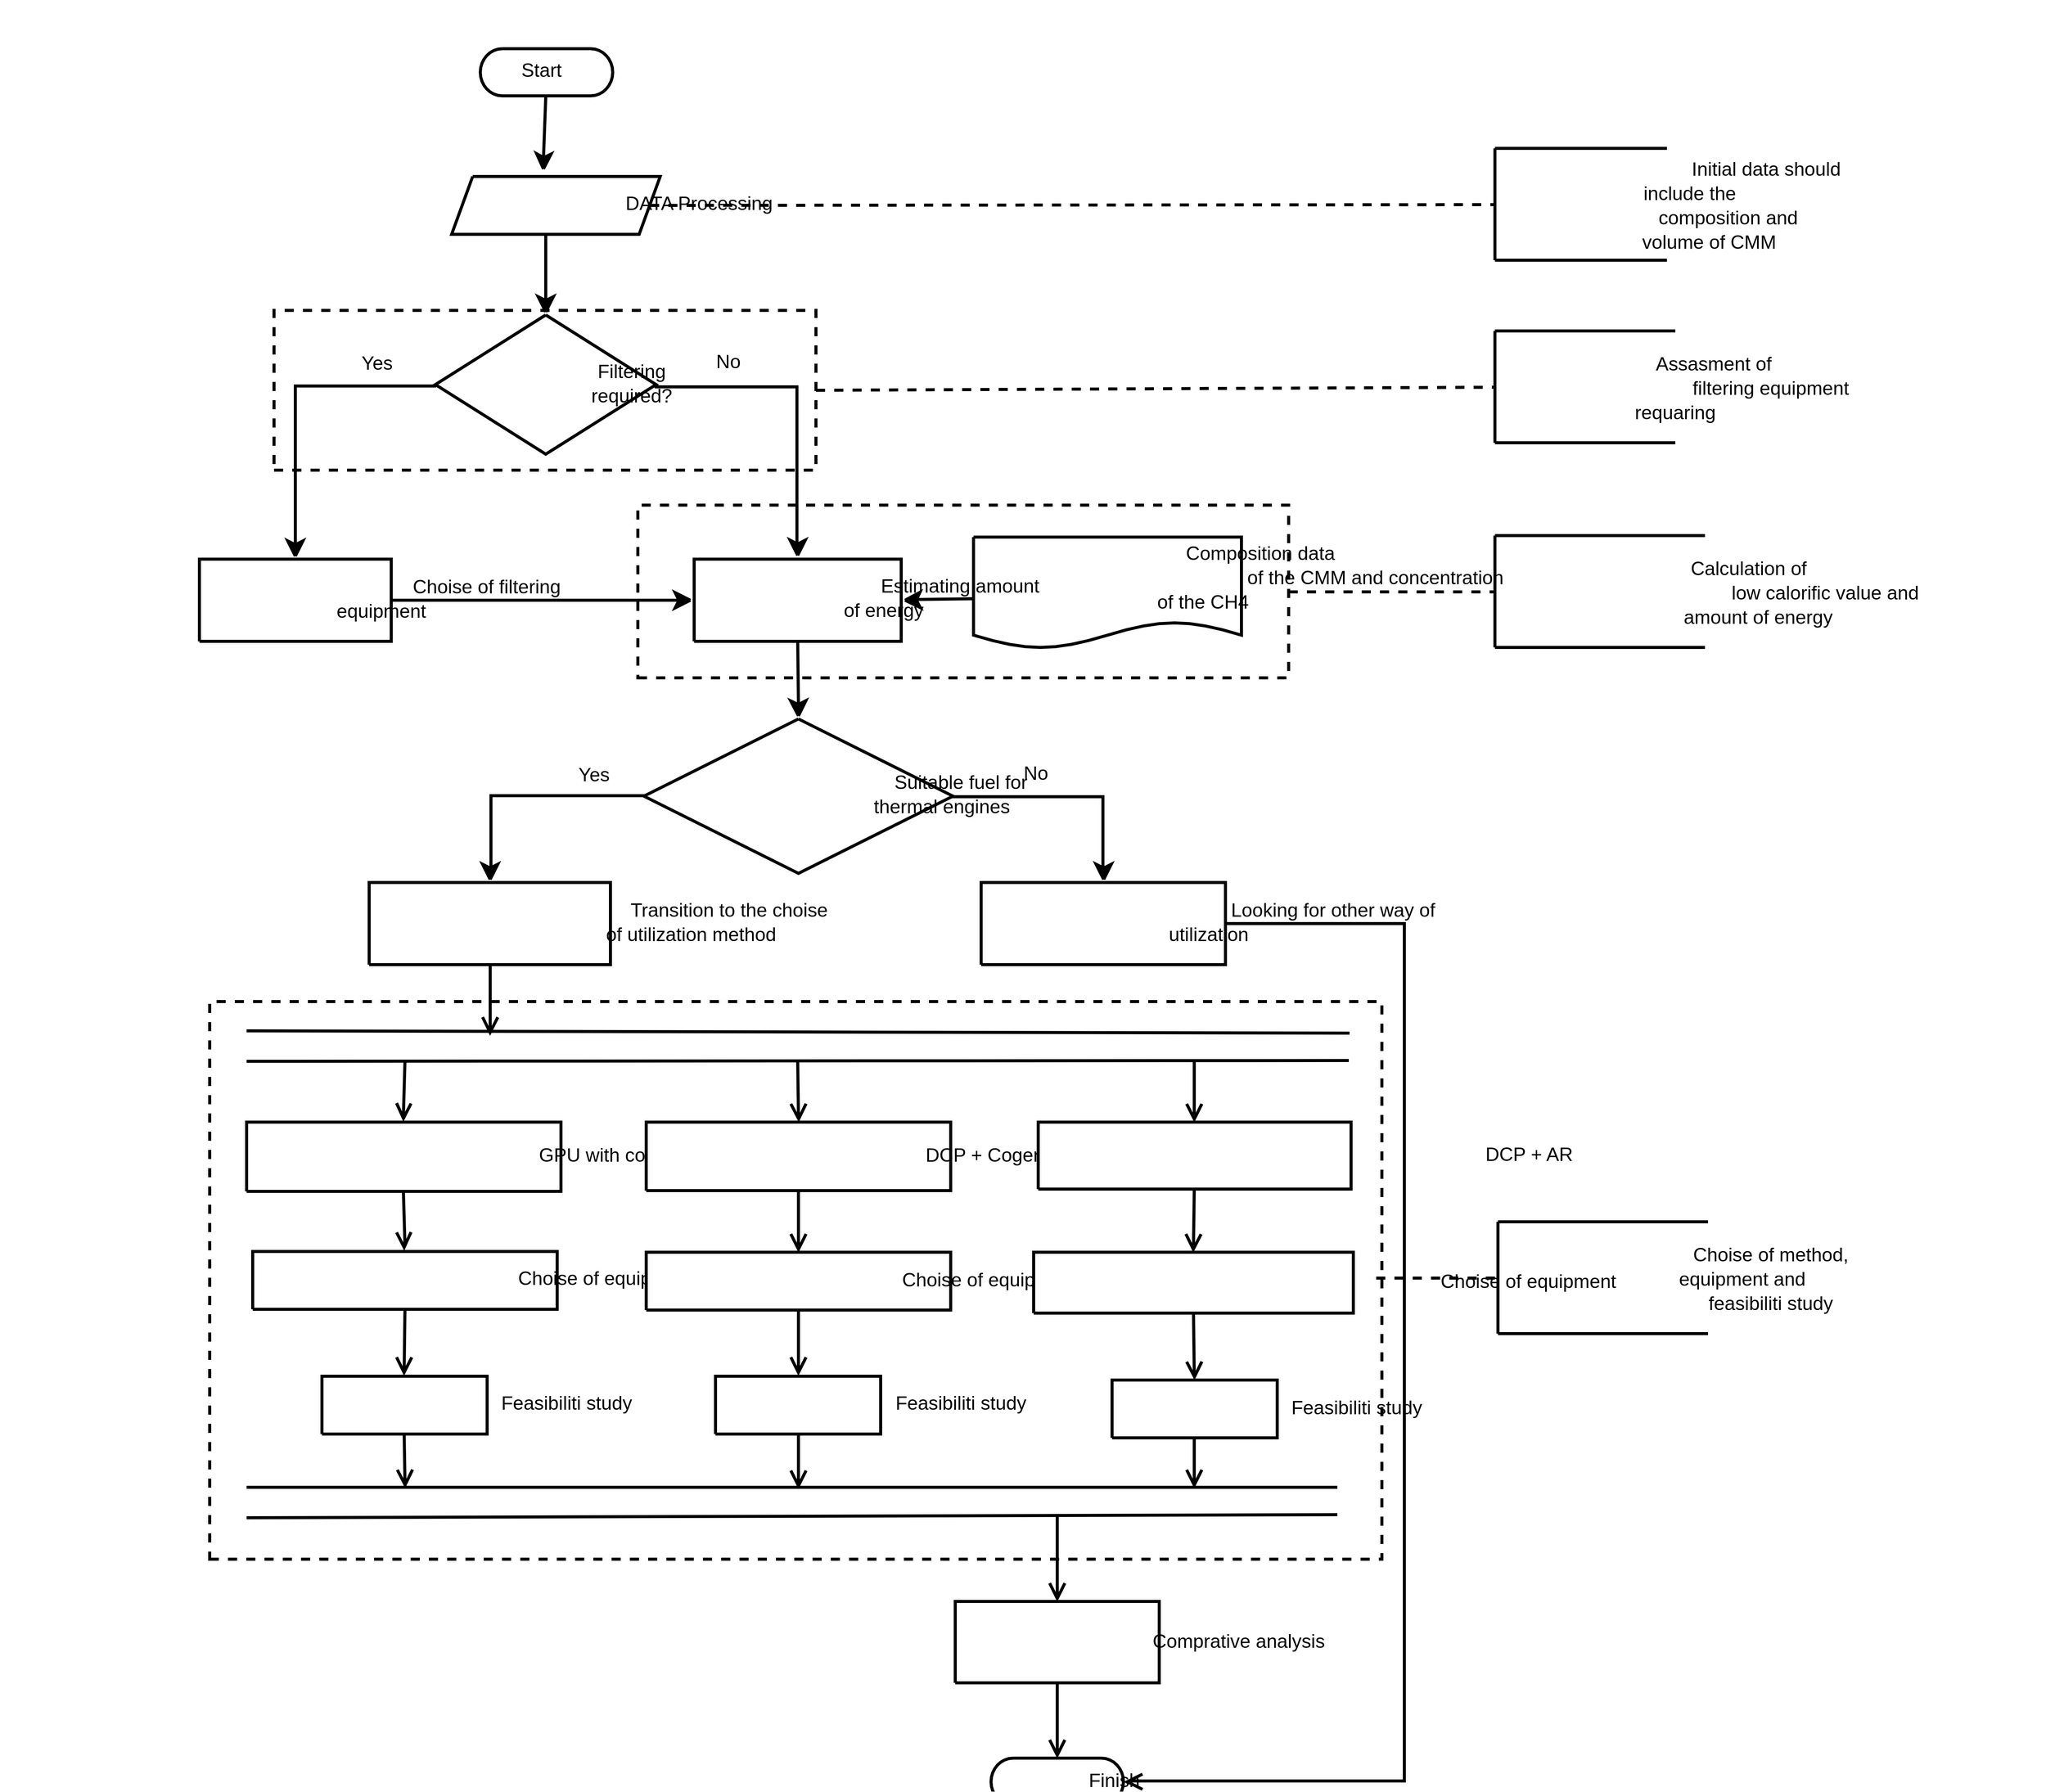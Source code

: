 <mxfile version="20.5.1" type="github"><diagram name="Page-1" id="Page-1"><mxGraphModel dx="1146" dy="578" grid="1" gridSize="10" guides="1" tooltips="1" connect="1" arrows="1" fold="1" page="1" pageScale="1" pageWidth="850" pageHeight="1100" math="0" shadow="0"><root><mxCell id="0"/><mxCell id="1" parent="0"/><mxCell id="2" style="vsdxID=1;fillColor=#FFFFFF;gradientColor=none;shape=stencil(lVXbboMwDP2aPMZyYhKS5677j0plA22DitJd/n6gqFsVIhvekuJTx+cc24oO1/Z0aZTF6zQOb81Xd55aRU/K2q5vm7Gb5pOio6LDyzA2r+Nw68/pfjktkcvpY/hc/uE74XBBWPxJN4Pp/pxC37v+IdR78PX28BoBKQs3gJZBEBiXIQgiMQgHMWaIAK5iEAGqLIepwDOIgFBlOawF5BD2XuYfgpB91YzI66AIkeEqEFDGrmPEKCTwsz5hVxE+QuV3EVXXEBlEQYzggDjEWvBo2FcVTBU9YL3LuDFAZLhad4blOgO3h2q607H1LdqvVBDq1RHI7uJUGwN1lkQQThuCkGUR3KGNWxUvWFAbv2oLwecLJB9rXCeVUgi9WipEGAgluoSpUxJFGG0F5YXxWXCXMKILDhbWALuS5sP/Kktb8PFbvvbmn9LKpOMv);strokeColor=#000000;strokeWidth=4;spacingTop=-3;spacingBottom=-3;spacingLeft=-3;spacingRight=-3;points=[];labelBackgroundColor=none;rounded=0;html=1;whiteSpace=wrap;" parent="1" vertex="1"><mxGeometry x="736" y="284" width="174" height="62" as="geometry"/></mxCell><mxCell id="3" value="&lt;div style=&quot;font-size: 1px&quot;&gt;&lt;/div&gt;" style="verticalAlign=middle;align=center;vsdxID=2;fillColor=none;gradientColor=none;strokeColor=none;spacingTop=-3;spacingBottom=-3;spacingLeft=-3;spacingRight=-3;points=[];labelBackgroundColor=none;rounded=0;html=1;whiteSpace=wrap;" parent="1" vertex="1"><mxGeometry x="794" y="361" width="1" height="25" as="geometry"/></mxCell><mxCell id="143" style="vsdxID=3;edgeStyle=none;startArrow=none;endArrow=none;startSize=2;endSize=2;strokeWidth=4;strokeColor=#000000;spacingTop=-3;spacingBottom=-3;spacingLeft=-3;spacingRight=-3;verticalAlign=middle;html=1;labelBackgroundColor=none;rounded=0;" parent="1" edge="1"><mxGeometry relative="1" as="geometry"><mxPoint x="2" y="-1" as="offset"/><Array as="points"/><mxPoint x="793" y="410" as="sourcePoint"/><mxPoint x="790" y="490" as="targetPoint"/></mxGeometry></mxCell><mxCell id="4" style="vsdxID=4;fillColor=#000000;gradientColor=none;shape=stencil(fZDNDoMgEISfZo8l62K1PVv7HiZiIaViEPvz9oXsodJEbzPLN5tlQDaz7iYFhHPw7q5epg8a5AWIzKiVNyEqkC3IZnBe3bxbxp791CUyqYd7pg1vzmFKEH7YFcj+yqg14wo9lLWgU8bv0CSwzFiqBBbb/JFETXlAVOdtfvfwKH4fHoy13Nf6/b+gOOJyZfsF);strokeColor=#000000;spacingTop=-3;spacingBottom=-3;spacingLeft=-3;spacingRight=-3;points=[];labelBackgroundColor=none;rounded=0;html=1;whiteSpace=wrap;" parent="1" vertex="1"><mxGeometry x="790" y="484" width="19" height="20" as="geometry"/></mxCell><mxCell id="5" style="vsdxID=5;fillColor=#FFFFFF;gradientColor=none;shape=stencil(fZDBDoIwEES/Zo82yxZBz4j/QUK1jdqSUgT/3jZ7kJrAbWb7ZrMdkM2ou0EB4Ri8e6jZ9EGDvACRsVp5E6IC2YJsbs6ru3eT7dkPXSKTerl32rBwDlOC8MOuQPZXRp/GrtBDWQs6ZfwOTQLLjKVKYLHNH0nUlAdEdd7mdw+P4vdh7mr99l9OHHGxsv0C);strokeColor=#000000;strokeWidth=4;spacingTop=-3;spacingBottom=-3;spacingLeft=-3;spacingRight=-3;points=[];labelBackgroundColor=none;rounded=0;html=1;whiteSpace=wrap;" parent="1" vertex="1"><mxGeometry x="790" y="484" width="19" height="20" as="geometry"/></mxCell><mxCell id="6" value="&lt;div style=&quot;font-size: 1px&quot;&gt;&lt;font style=&quot;font-size:25.15px;font-family:Arial;color:#000000;direction:ltr;letter-spacing:0px;line-height:120%;opacity:1&quot;&gt;Start&lt;br/&gt;&lt;/font&gt;&lt;/div&gt;" style="verticalAlign=middle;align=center;vsdxID=6;fillColor=none;gradientColor=none;strokeColor=none;spacingTop=-3;spacingBottom=-3;spacingLeft=-3;spacingRight=-3;points=[];labelBackgroundColor=none;rounded=0;html=1;whiteSpace=wrap;" parent="1" vertex="1"><mxGeometry x="725" y="361" width="125" height="25" as="geometry"/></mxCell><mxCell id="7" value="&lt;div style=&quot;font-size: 1px&quot;&gt;&lt;/div&gt;" style="verticalAlign=middle;align=center;vsdxID=7;fillColor=none;gradientColor=none;strokeColor=none;spacingTop=-3;spacingBottom=-3;spacingLeft=-3;spacingRight=-3;points=[];labelBackgroundColor=none;rounded=0;html=1;whiteSpace=wrap;" parent="1" vertex="1"><mxGeometry x="767" y="391" width="1" height="25" as="geometry"/></mxCell><mxCell id="8" style="vsdxID=8;fillColor=#ffffff;gradientColor=none;shape=stencil(jZA9DsMgDIVP47HImCFhTtN7RAopqBQiQv9uH5CHph2ibO/Zny37geoWO8wGCJec4s283JgtqDMQuWBNcrkoUD2oborJXFN8hJH9PFSyqnt81g1vnsM6QfhhJ5H9hVHvwgZttdDyON5o0dIPTnv4SaJAfZzfPbyI78OT857z2vb/AyolDlf1Kw==);strokeColor=#000000;spacingTop=-3;spacingBottom=-3;spacingLeft=-3;spacingRight=-3;points=[];labelBackgroundColor=none;rounded=0;html=1;whiteSpace=wrap;" parent="1" vertex="1"><mxGeometry x="697" y="438" width="274" height="76" as="geometry"/></mxCell><mxCell id="9" style="vsdxID=9;fillColor=#FFFFFF;gradientColor=none;shape=stencil(jZA9DoMwDIVP47GRYw+QmdJ7IJE2UdsEhfTv9iTyUNoBsb1nf7bsB9zNbpgsEM45xat9+TE74CMQ+eBs8rko4B64O8dkLyk+wih+GipZ1T0+64a3zGGdIPyI0yj+JOjNhxXaGmX0frwxqqUfnLbwg0aFZj+/eXgR34clq3XvP5xSkmC5XwA=);strokeColor=#000000;strokeWidth=4;spacingTop=-3;spacingBottom=-3;spacingLeft=-3;spacingRight=-3;points=[];labelBackgroundColor=none;rounded=0;html=1;whiteSpace=wrap;" parent="1" vertex="1"><mxGeometry x="697" y="438" width="274" height="76" as="geometry"/></mxCell><mxCell id="10" value="&lt;div style=&quot;font-size: 1px&quot;&gt;&lt;font style=&quot;font-size:25.15px;font-family:Arial;color:#000000;direction:ltr;letter-spacing:0px;line-height:120%;opacity:1&quot;&gt;DATA Processing&lt;br/&gt;&lt;/font&gt;&lt;/div&gt;" style="verticalAlign=middle;align=center;vsdxID=10;fillColor=none;gradientColor=none;strokeColor=none;spacingTop=-3;spacingBottom=-3;spacingLeft=-3;spacingRight=-3;points=[];labelBackgroundColor=none;rounded=0;html=1;whiteSpace=wrap;" parent="1" vertex="1"><mxGeometry x="806" y="536" width="377" height="25" as="geometry"/></mxCell><mxCell id="144" style="vsdxID=11;edgeStyle=none;startArrow=none;endArrow=none;startSize=2;endSize=2;strokeWidth=4;strokeColor=#000000;spacingTop=-3;spacingBottom=-3;spacingLeft=-3;spacingRight=-3;verticalAlign=middle;html=1;labelBackgroundColor=none;rounded=0;" parent="1" edge="1"><mxGeometry relative="1" as="geometry"><mxPoint y="-1" as="offset"/><Array as="points"/><mxPoint x="793" y="590" as="sourcePoint"/><mxPoint x="793" y="677" as="targetPoint"/></mxGeometry></mxCell><mxCell id="11" style="vsdxID=12;fillColor=#000000;gradientColor=none;shape=stencil(fZDdDoIwDIWfppeSssHFrhHfg4ThGudGxkR5e7c0UfCHu3Par017QDaT6UYNAqcY/EXfqY8G5BGEIGd0oJgUyBZkM/igz8HfXM9+7DKZ1dXPecOD5zBPCFzYlcj+xKglt0IPlSqU2vA7NBZYblhR/4frL/pV+L187+ok3t8OZC2Hte5/ppNKnKxsnw==);strokeColor=#000000;spacingTop=-3;spacingBottom=-3;spacingLeft=-3;spacingRight=-3;points=[];labelBackgroundColor=none;rounded=0;html=1;whiteSpace=wrap;" parent="1" vertex="1"><mxGeometry x="793" y="672" width="20" height="20" as="geometry"/></mxCell><mxCell id="12" style="vsdxID=13;fillColor=#FFFFFF;gradientColor=none;shape=stencil(fZDdDoIwDIWfppeS0sLFrhHfg4TpFnUjY6K8vVuaKPjD3Tnt16Y9wM1oukED4RiDP+u77aMB3gORdUYHG5MCboGbow/6FPzN9eKHLpNZXf2UNzxkDvME4SyuRPEHQS/WLdBdpQqlVvwGjQWWK5bq/3D9Rb8Kv5dvXZ3E+1sJatn7TCaVJFVunw==);strokeColor=#000000;strokeWidth=4;spacingTop=-3;spacingBottom=-3;spacingLeft=-3;spacingRight=-3;points=[];labelBackgroundColor=none;rounded=0;html=1;whiteSpace=wrap;" parent="1" vertex="1"><mxGeometry x="793" y="672" width="20" height="20" as="geometry"/></mxCell><mxCell id="13" value="&lt;div style=&quot;font-size: 1px&quot;&gt;&lt;/div&gt;" style="verticalAlign=middle;align=center;vsdxID=14;fillColor=none;gradientColor=none;strokeColor=none;spacingTop=-3;spacingBottom=-3;spacingLeft=-3;spacingRight=-3;points=[];labelBackgroundColor=none;rounded=0;html=1;whiteSpace=wrap;" parent="1" vertex="1"><mxGeometry x="1121" y="1040" width="1" height="25" as="geometry"/></mxCell><mxCell id="14" style="vsdxID=15;fillColor=#ffffff;gradientColor=none;shape=stencil(nZTbDsIgDIafhtuGUcbheup7mDgdcW7LNk9v7wgaFWQL3rX0/yD0hxIshmrblYTRYezbY3k1u7EiuCKMmaYqezNOEcE1wWLf9uWhb8/NzuXd1iptdGovdoeb46glGL27LKMu3zhpbZoP6av4n1gpUDqu1ww0egQHinFCCciFR9DX0m+CgvAIqYDLOCFzTy5BqrhcaECedIBA4DzpErkEKpMalac5wUMnNMKzEz8JDJ3QEmweJUIn9NS7LE6wbyfY7NsLbVjYPQttWLhB6MJCk9JMSPhps9IpeP/8valrNzg+6/6kmJbclMH1Aw==);strokeColor=#000000;spacingTop=-3;spacingBottom=-3;spacingLeft=-3;spacingRight=-3;points=[];labelBackgroundColor=none;rounded=0;html=1;whiteSpace=wrap;" parent="1" vertex="1"><mxGeometry x="1355" y="843" width="352" height="145" as="geometry"/></mxCell><mxCell id="15" style="vsdxID=16;fillColor=#FFFFFF;gradientColor=none;shape=stencil(nZTbDoMgDIafhtsGKXK43uE9THTTbFOj7vT2kzAzBzLD7lr6fxD6Uwhu+jJrC8JoP3TNqbhX+VAS3BLGqrosumoYI4I7gptD0xXHrrnWuc3bzChNdGluZoeH5aghGH3aLKE231vpuapn0qn4n1gpUDqs1ww0OgQHimFCCUiFQ9BpaZmgIBxCKuAyTMjUkUuQKiwXGpBHHSAQOI+6RCqByqhGpXFOcN8JjfDuxCKBvhNagsmDhO+EHnuXhAn27QT7+fZ8G1Z2T3wbVm7gu7DSpDgTfk7aGHzG2f4E85o7+uOS/TZw9wI=);strokeColor=#000000;strokeWidth=4;spacingTop=-3;spacingBottom=-3;spacingLeft=-3;spacingRight=-3;points=[];labelBackgroundColor=none;rounded=0;html=1;whiteSpace=wrap;" parent="1" vertex="1"><mxGeometry x="1355" y="843" width="352" height="145" as="geometry"/></mxCell><mxCell id="16" value="&lt;div style=&quot;font-size: 1px&quot;&gt;&lt;font style=&quot;font-size:25.15px;font-family:Arial;color:#000000;direction:ltr;letter-spacing:0px;line-height:120%;opacity:1&quot;&gt;Composition data&lt;br/&gt;&lt;/font&gt;&lt;/div&gt;" style="verticalAlign=middle;align=center;vsdxID=17;fillColor=none;gradientColor=none;strokeColor=none;spacingTop=-3;spacingBottom=-3;spacingLeft=-3;spacingRight=-3;points=[];labelBackgroundColor=none;rounded=0;html=1;whiteSpace=wrap;" parent="1" vertex="1"><mxGeometry x="1531" y="996" width="402" height="25" as="geometry"/></mxCell><mxCell id="17" value="&lt;div style=&quot;font-size: 1px&quot;&gt;&lt;font style=&quot;font-size:25.15px;font-family:Arial;color:#000000;direction:ltr;letter-spacing:0px;line-height:120%;opacity:1&quot;&gt;of the CMM and concentration&lt;br/&gt;&lt;/font&gt;&lt;/div&gt;" style="verticalAlign=middle;align=center;vsdxID=18;fillColor=none;gradientColor=none;strokeColor=none;spacingTop=-3;spacingBottom=-3;spacingLeft=-3;spacingRight=-3;points=[];labelBackgroundColor=none;rounded=0;html=1;whiteSpace=wrap;" parent="1" vertex="1"><mxGeometry x="1531" y="1028" width="704" height="25" as="geometry"/></mxCell><mxCell id="18" value="&lt;div style=&quot;font-size: 1px&quot;&gt;&lt;font style=&quot;font-size:25.15px;font-family:Arial;color:#000000;direction:ltr;letter-spacing:0px;line-height:120%;opacity:1&quot;&gt;of the CH4&lt;br/&gt;&lt;/font&gt;&lt;/div&gt;" style="verticalAlign=middle;align=center;vsdxID=19;fillColor=none;gradientColor=none;strokeColor=none;spacingTop=-3;spacingBottom=-3;spacingLeft=-3;spacingRight=-3;points=[];labelBackgroundColor=none;rounded=0;html=1;whiteSpace=wrap;" parent="1" vertex="1"><mxGeometry x="1531" y="1060" width="251" height="25" as="geometry"/></mxCell><mxCell id="145" style="vsdxID=20;edgeStyle=none;startArrow=none;endArrow=none;startSize=2;endSize=2;strokeWidth=4;strokeColor=#000000;spacingTop=-3;spacingBottom=-3;spacingLeft=-3;spacingRight=-3;verticalAlign=middle;html=1;labelBackgroundColor=none;rounded=0;" parent="1" edge="1"><mxGeometry relative="1" as="geometry"><mxPoint x="73" y="-1" as="offset"/><Array as="points"/><mxPoint x="1353" y="1069" as="sourcePoint"/><mxPoint x="1280" y="1070" as="targetPoint"/></mxGeometry></mxCell><mxCell id="19" style="vsdxID=21;fillColor=#000000;gradientColor=none;shape=stencil(hZDNDsIgEISfZq+EnybAudb3aFIqRISGYtW3F7JRW5PqbQbmY5cB0c62nwxwOucUz+bmhmxBHIBzF6xJLhcFogPRjjGZU4rXMKCf+pqs6hKX+sIdOVoJTh/oGEV/xKh3YRXVkii2iTeSSL0PyIYwtQG0IqLZB17j3+v8GfBz+SI+nx6d99jZ+v67pHKEBYvuCQ==);strokeColor=#000000;spacingTop=-3;spacingBottom=-3;spacingLeft=-3;spacingRight=-3;points=[];labelBackgroundColor=none;rounded=0;html=1;whiteSpace=wrap;" parent="1" vertex="1"><mxGeometry x="1265" y="1051" width="20" height="20" as="geometry"/></mxCell><mxCell id="20" style="vsdxID=22;fillColor=#FFFFFF;gradientColor=none;shape=stencil(hZDBDsIgEES/Zq8E2CbAudb/aFIUokJDserfC9morUn1NgPz2GUA28n1owXJp5ziyd78kB3gDqT0wdnkc1GAHWB7iMkeU7yGgfzY12RVlzjXF+7E8UpI/iAnOPk9Rc8+LKJGMS1W8UYxZbYB1TChV4DRDJtt4DX+vc6fAT+XL+LzaeprefddUDmicrF7Ag==);strokeColor=#000000;strokeWidth=4;spacingTop=-3;spacingBottom=-3;spacingLeft=-3;spacingRight=-3;points=[];labelBackgroundColor=none;rounded=0;html=1;whiteSpace=wrap;" parent="1" vertex="1"><mxGeometry x="1265" y="1051" width="20" height="20" as="geometry"/></mxCell><mxCell id="21" style="vsdxID=23;fillColor=#ffffff;gradientColor=none;shape=stencil(nZBLDoAgDERP0z3SI/i5h4kojQgG8Xd7IY3RuGDhbqbz2iYDWC66nRVIsQTvRrVTFzRgBVKS1cpTiAqwBix759Xg3Wo79nObyKQmt6ULB++JtCHFya4Q7BtGDdkXeoe/4Az6E8y+z6JRPHX0ZAy3+c6/9cURV4/1BQ==);strokeColor=#000000;spacingTop=-3;spacingBottom=-3;spacingLeft=-3;spacingRight=-3;points=[];labelBackgroundColor=none;rounded=0;html=1;whiteSpace=wrap;" parent="1" vertex="1"><mxGeometry x="988" y="1017" width="272" height="108" as="geometry"/></mxCell><mxCell id="22" style="vsdxID=24;fillColor=#FFFFFF;gradientColor=none;shape=stencil(nZBLDoAgDERP0z3SIyDew0QUooIB/N1eSGM0Lli4m+m8tskAiqDbRQFnIXo3qt10UQPWwLmxWnkTkwKUgKJ3Xg3erbYjv7SZzGp2W75w0B7LG5yd5CpGviF0MvaF3uEvuID+BIvvi2gSTx3U5Dv7VpdGVDvKCw==);strokeColor=#000000;strokeWidth=4;spacingTop=-3;spacingBottom=-3;spacingLeft=-3;spacingRight=-3;points=[];labelBackgroundColor=none;rounded=0;html=1;whiteSpace=wrap;" parent="1" vertex="1"><mxGeometry x="988" y="1017" width="272" height="108" as="geometry"/></mxCell><mxCell id="23" value="&lt;div style=&quot;font-size: 1px&quot;&gt;&lt;font style=&quot;font-size:25.15px;font-family:Arial;color:#000000;direction:ltr;letter-spacing:0px;line-height:120%;opacity:1&quot;&gt;Estimating amount&lt;br/&gt;&lt;/font&gt;&lt;/div&gt;" style="verticalAlign=middle;align=center;vsdxID=25;fillColor=none;gradientColor=none;strokeColor=none;spacingTop=-3;spacingBottom=-3;spacingLeft=-3;spacingRight=-3;points=[];labelBackgroundColor=none;rounded=0;html=1;whiteSpace=wrap;" parent="1" vertex="1"><mxGeometry x="1124" y="1039" width="427" height="25" as="geometry"/></mxCell><mxCell id="24" value="&lt;div style=&quot;font-size: 1px&quot;&gt;&lt;font style=&quot;font-size:25.15px;font-family:Arial;color:#000000;direction:ltr;letter-spacing:0px;line-height:120%;opacity:1&quot;&gt;of energy&lt;br/&gt;&lt;/font&gt;&lt;/div&gt;" style="verticalAlign=middle;align=center;vsdxID=26;fillColor=none;gradientColor=none;strokeColor=none;spacingTop=-3;spacingBottom=-3;spacingLeft=-3;spacingRight=-3;points=[];labelBackgroundColor=none;rounded=0;html=1;whiteSpace=wrap;" parent="1" vertex="1"><mxGeometry x="1124" y="1071" width="226" height="25" as="geometry"/></mxCell><mxCell id="25" style="vsdxID=27;fillColor=#ffffff;gradientColor=none;shape=stencil(lVXZboMwEPwaP3ple/Gxz2n6H5FCCiqFiJAef1+QlTYy1hre7DCT9c7sIfBwa07XWhh1m8bhvf5qz1Mj8EUY0/ZNPbbTfBJ4FHi4DGP9Ng73/hzv19OCXE4fw+fyD9+RpxaGUT/xplW8v0Zo1/ZPUOfA+e1wr0BhAtegDMNA0DZhIBAyDAtECSOArRhGgCqJoStwDCMoqJIYxoDiGOaR5h8DFfuqmZHmgQTEaBUQMFHXMmZkArjZn7ArCUdQuV1CeQ/EMDJmBAvIMdaGk2ZflSkqcqD8rsKlAMRote4Mw3WG2g6V+JBj61ukW7lQyFcSoNmlqdQafBKkYJzUCCGJUqgOqe0q+UIJSu1WbVGo84WSjjWuk3IhCr2aS6QwEHJyFaZOzpTCaMs4XxifmeoqjOhMBRfWwI6VxELnw//Wu7RdF5fm8/d0S84/xQ2Lx18=);strokeColor=#000000;spacingTop=-3;spacingBottom=-3;spacingLeft=-3;spacingRight=-3;points=[];labelBackgroundColor=none;rounded=0;html=1;whiteSpace=wrap;" parent="1" vertex="1"><mxGeometry x="1407" y="2531" width="174" height="62" as="geometry"/></mxCell><mxCell id="26" style="vsdxID=28;fillColor=#FFFFFF;gradientColor=none;shape=stencil(lVXbboMwDP2aPMZyYhKS5677j0plA22DitJd/n6gqFsVIhvekuJTx+cc24oO1/Z0aZTF6zQOb81Xd55aRU/K2q5vm7Gb5pOio6LDyzA2r+Nw68/pfjktkcvpY/hc/uE74XBBWPxJN4Pp/pxC37v+IdR78PX28BoBKQs3gJZBEBiXIQgiMQgHMWaIAK5iEAGqLIepwDOIgFBlOawF5BD2XuYfgpB91YzI66AIkeEqEFDGrmPEKCTwsz5hVxE+QuV3EVXXEBlEQYzggDjEWvBo2FcVTBU9YL3LuDFAZLhad4blOgO3h2q607H1LdqvVBDq1RHI7uJUGwN1lkQQThuCkGUR3KGNWxUvWFAbv2oLwecLJB9rXCeVUgi9WipEGAgluoSpUxJFGG0F5YXxWXCXMKILDhbWALuS5sP/Kktb8PFbvvbmn9LKpOMv);strokeColor=#000000;strokeWidth=4;spacingTop=-3;spacingBottom=-3;spacingLeft=-3;spacingRight=-3;points=[];labelBackgroundColor=none;rounded=0;html=1;whiteSpace=wrap;" parent="1" vertex="1"><mxGeometry x="1407" y="2531" width="174" height="62" as="geometry"/></mxCell><mxCell id="27" value="&lt;div style=&quot;font-size: 1px&quot;&gt;&lt;font style=&quot;font-size:25.15px;font-family:Arial;color:#000000;direction:ltr;letter-spacing:0px;line-height:120%;opacity:1&quot;&gt;Finish&lt;br/&gt;&lt;/font&gt;&lt;/div&gt;" style="verticalAlign=middle;align=center;vsdxID=29;fillColor=none;gradientColor=none;strokeColor=none;spacingTop=-3;spacingBottom=-3;spacingLeft=-3;spacingRight=-3;points=[];labelBackgroundColor=none;rounded=0;html=1;whiteSpace=wrap;" parent="1" vertex="1"><mxGeometry x="1465" y="2609" width="150" height="25" as="geometry"/></mxCell><mxCell id="28" value="&lt;div style=&quot;font-size: 1px&quot;&gt;&lt;/div&gt;" style="verticalAlign=middle;align=center;vsdxID=30;fillColor=none;gradientColor=none;strokeColor=none;spacingTop=-3;spacingBottom=-3;spacingLeft=-3;spacingRight=-3;points=[];labelBackgroundColor=none;rounded=0;html=1;whiteSpace=wrap;" parent="1" vertex="1"><mxGeometry x="1378" y="524" width="1" height="25" as="geometry"/></mxCell><mxCell id="29" style="vsdxID=31;fillColor=#ffffff;gradientColor=none;shape=stencil(UzV2Ls5ILEhVNTIoLinKz04tz0wpyVA1dlE1MsrMy0gtyiwBslSNXVWNndPyi1LTi/JL81Ig/IJEkEoQKze/DGRCBUSfAUiHkUElhGdoAOG7QZTmZOYhKTVFU2uKRy2qUiN8xuqSby6ac4EMhDfTMnNyIKGELI8eLEAhSJAauwIA);strokeColor=#000000;spacingTop=-3;spacingBottom=-3;spacingLeft=-3;spacingRight=-3;points=[];labelBackgroundColor=none;rounded=0;html=1;whiteSpace=wrap;" parent="1" vertex="1"><mxGeometry x="793" y="513" width="290" height="183" as="geometry"/></mxCell><mxCell id="30" style="vsdxID=32;fillColor=#FFFFFF;gradientColor=none;shape=stencil(UzV2Ls5ILEhVNTIoLinKz04tz0wpyVA1dlE1MsrMy0gtyiwBslSNXVWNndPyi1LTi/JL81Ig/IJEkEoQKze/DGRCBUSfAUiHkUElhGdoAOG7QZTmZOYhKTVFU2uKRy2qUiN8xuqSby6ac4EMhDchIYQshx4kQCFIcBq7AgA=);strokeColor=#000000;strokeWidth=4;spacingTop=-3;spacingBottom=-3;spacingLeft=-3;spacingRight=-3;points=[];labelBackgroundColor=none;rounded=0;html=1;whiteSpace=wrap;" parent="1" vertex="1"><mxGeometry x="793" y="513" width="290" height="183" as="geometry"/></mxCell><mxCell id="31" value="&lt;div style=&quot;font-size: 1px&quot;&gt;&lt;font style=&quot;font-size:25.15px;font-family:Arial;color:#000000;direction:ltr;letter-spacing:0px;line-height:120%;opacity:1&quot;&gt;Filtering&lt;br/&gt;&lt;/font&gt;&lt;/div&gt;" style="verticalAlign=middle;align=center;vsdxID=33;fillColor=none;gradientColor=none;strokeColor=none;spacingTop=-3;spacingBottom=-3;spacingLeft=-3;spacingRight=-3;points=[];labelBackgroundColor=none;rounded=0;html=1;whiteSpace=wrap;" parent="1" vertex="1"><mxGeometry x="793" y="757" width="226" height="25" as="geometry"/></mxCell><mxCell id="32" value="&lt;div style=&quot;font-size: 1px&quot;&gt;&lt;font style=&quot;font-size:25.15px;font-family:Arial;color:#000000;direction:ltr;letter-spacing:0px;line-height:120%;opacity:1&quot;&gt;required?&lt;br/&gt;&lt;/font&gt;&lt;/div&gt;" style="verticalAlign=middle;align=center;vsdxID=34;fillColor=none;gradientColor=none;strokeColor=none;spacingTop=-3;spacingBottom=-3;spacingLeft=-3;spacingRight=-3;points=[];labelBackgroundColor=none;rounded=0;html=1;whiteSpace=wrap;" parent="1" vertex="1"><mxGeometry x="793" y="789" width="226" height="25" as="geometry"/></mxCell><mxCell id="33" value="&lt;div style=&quot;font-size: 1px&quot;&gt;&lt;/div&gt;" style="verticalAlign=middle;align=center;vsdxID=35;fillColor=none;gradientColor=none;strokeColor=none;spacingTop=-3;spacingBottom=-3;spacingLeft=-3;spacingRight=-3;points=[];labelBackgroundColor=none;rounded=0;html=1;whiteSpace=wrap;" parent="1" vertex="1"><mxGeometry x="793" y="763" width="1" height="25" as="geometry"/></mxCell><mxCell id="34" style="vsdxID=36;fillColor=#FFFFFF;gradientColor=none;shape=stencil(UzV2Ls5ILEhVNTIoLinKz04tz0wpyVA1dlE1MsrMy0gtyiwBslSNXVWNndPyi1LTi/JL81Ig/IJEkEoQKze/DGRCBUSfAUiHkUElhGdoAOG7QZTmZObhUWqoZ2SIWzXMKHLVG6E6BchAeAHie2Q5dO8ChSBBZewKAA==);strokeColor=#000000;strokeWidth=4;spacingTop=-3;spacingBottom=-3;spacingLeft=-3;spacingRight=-3;points=[];labelBackgroundColor=none;rounded=0;html=1;whiteSpace=wrap;" parent="1" vertex="1"><mxGeometry x="938" y="579" width="185" height="209" as="geometry"/></mxCell><mxCell id="35" style="vsdxID=37;fillColor=#000000;gradientColor=none;shape=stencil(UzV2Ls5ILEhVNTIoLinKz04tz0wpyVA1dlE1MsrMy0gtyiwBslSNXVWNndPyi1LTi/JL81Ig/IJEkEoQKze/DGRCBUSfAUiHkUElhGdoAOG7QZTmZOYhKdU1RVWMRymqQiNT3CrJNRPNpUAGwodpmTk5kABClkcPEaAQJDSNXQE=);strokeColor=#000000;spacingTop=-3;spacingBottom=-3;spacingLeft=-3;spacingRight=-3;points=[];labelBackgroundColor=none;rounded=0;html=1;whiteSpace=wrap;" parent="1" vertex="1"><mxGeometry x="1124" y="992" width="20" height="20" as="geometry"/></mxCell><mxCell id="36" style="vsdxID=38;fillColor=#FFFFFF;gradientColor=none;shape=stencil(UzV2Ls5ILEhVNTIoLinKz04tz0wpyVA1dlE1MsrMy0gtyiwBslSNXVWNndPyi1LTi/JL81Ig/IJEkEoQKze/DGRCBUSfAUiHkUElhGdoAOG7QZTmZOYhKdU1RVWMRymqQiNT3CrJNRPNpUAGwoeQwEGWQw8NoBAkJI1dAQ==);strokeColor=#000000;strokeWidth=4;spacingTop=-3;spacingBottom=-3;spacingLeft=-3;spacingRight=-3;points=[];labelBackgroundColor=none;rounded=0;html=1;whiteSpace=wrap;" parent="1" vertex="1"><mxGeometry x="1124" y="992" width="20" height="20" as="geometry"/></mxCell><mxCell id="37" style="vsdxID=39;fillColor=#FFFFFF;gradientColor=none;shape=stencil(UzV2Ls5ILEhVNTIoLinKz04tz0wpyVA1dlE1MsrMy0gtyiwBslSNXVWNndPyi1LTi/JL81Ig/IJEkEoQKze/DGRCBUSfAUiHkUElhGdoAOG7QZTmZObhU6pnZopbtS7MLLI1GKE6BshAeALif2Q5dA8DhSCBZewKAA==);strokeColor=#000000;strokeWidth=4;spacingTop=-3;spacingBottom=-3;spacingLeft=-3;spacingRight=-3;points=[];labelBackgroundColor=none;rounded=0;html=1;whiteSpace=wrap;" parent="1" vertex="1"><mxGeometry x="647" y="579" width="183" height="209" as="geometry"/></mxCell><mxCell id="38" style="vsdxID=40;fillColor=#000000;gradientColor=none;shape=stencil(UzV2Ls5ILEhVNTIoLinKz04tz0wpyVA1dlE1MsrMy0gtyiwBslSNXVWNndPyi1LTi/JL81Ig/IJEkEoQKze/DGRCBUSfAUiHkUElhGdoAOG7QZTmZOYhKdU1RVWMRymqQiNT3CrJNRPNpUAGwodpmTk5kABClkcPEaAQJDSNXQE=);strokeColor=#000000;spacingTop=-3;spacingBottom=-3;spacingLeft=-3;spacingRight=-3;points=[];labelBackgroundColor=none;rounded=0;html=1;whiteSpace=wrap;" parent="1" vertex="1"><mxGeometry x="464" y="993" width="20" height="20" as="geometry"/></mxCell><mxCell id="39" style="vsdxID=41;fillColor=#FFFFFF;gradientColor=none;shape=stencil(UzV2Ls5ILEhVNTIoLinKz04tz0wpyVA1dlE1MsrMy0gtyiwBslSNXVWNndPyi1LTi/JL81Ig/IJEkEoQKze/DGRCBUSfAUiHkUElhGdoAOG7QZTmZOYhKdU1RVWMRymqQiNT3CrJNRPNpUAGwoeQwEGWQw8NoBAkJI1dAQ==);strokeColor=#000000;strokeWidth=4;spacingTop=-3;spacingBottom=-3;spacingLeft=-3;spacingRight=-3;points=[];labelBackgroundColor=none;rounded=0;html=1;whiteSpace=wrap;" parent="1" vertex="1"><mxGeometry x="464" y="993" width="20" height="20" as="geometry"/></mxCell><mxCell id="40" style="vsdxID=42;fillColor=#ffffff;gradientColor=none;shape=stencil(nZBLDoAgDERP0z3SI/i5h4kojQgG8Xd7IY3RuGDhbqbz2iYDWC66nRVIsQTvRrVTFzRgBVKS1cpTiAqwBix759Xg3Wo79nObyKQmt6ULB++JtCHFya4Q7BtGDdkXeoe/4Az6E8y+z6JRPHX0ZAy3+c6/9cURV4/1BQ==);strokeColor=#000000;spacingTop=-3;spacingBottom=-3;spacingLeft=-3;spacingRight=-3;points=[];labelBackgroundColor=none;rounded=0;html=1;whiteSpace=wrap;" parent="1" vertex="1"><mxGeometry x="338" y="1017" width="252" height="108" as="geometry"/></mxCell><mxCell id="41" style="vsdxID=43;fillColor=#FFFFFF;gradientColor=none;shape=stencil(nZBLDoAgDERP0z3SIyDew0QUooIB/N1eSGM0Lli4m+m8tskAiqDbRQFnIXo3qt10UQPWwLmxWnkTkwKUgKJ3Xg3erbYjv7SZzGp2W75w0B7LG5yd5CpGviF0MvaF3uEvuID+BIvvi2gSTx3U5Dv7VpdGVDvKCw==);strokeColor=#000000;strokeWidth=4;spacingTop=-3;spacingBottom=-3;spacingLeft=-3;spacingRight=-3;points=[];labelBackgroundColor=none;rounded=0;html=1;whiteSpace=wrap;" parent="1" vertex="1"><mxGeometry x="338" y="1017" width="252" height="108" as="geometry"/></mxCell><mxCell id="42" value="&lt;div style=&quot;font-size: 1px&quot;&gt;&lt;font style=&quot;font-size:25.15px;font-family:Arial;color:#000000;direction:ltr;letter-spacing:0px;line-height:120%;opacity:1&quot;&gt;Choise of filtering &lt;br/&gt;&lt;/font&gt;&lt;/div&gt;" style="verticalAlign=middle;align=center;vsdxID=44;fillColor=none;gradientColor=none;strokeColor=none;spacingTop=-3;spacingBottom=-3;spacingLeft=-3;spacingRight=-3;points=[];labelBackgroundColor=none;rounded=0;html=1;whiteSpace=wrap;" parent="1" vertex="1"><mxGeometry x="464" y="1040" width="503" height="25" as="geometry"/></mxCell><mxCell id="43" value="&lt;div style=&quot;font-size: 1px&quot;&gt;&lt;font style=&quot;font-size:25.15px;font-family:Arial;color:#000000;direction:ltr;letter-spacing:0px;line-height:120%;opacity:1&quot;&gt;equipment&lt;br/&gt;&lt;/font&gt;&lt;/div&gt;" style="verticalAlign=middle;align=center;vsdxID=45;fillColor=none;gradientColor=none;strokeColor=none;spacingTop=-3;spacingBottom=-3;spacingLeft=-3;spacingRight=-3;points=[];labelBackgroundColor=none;rounded=0;html=1;whiteSpace=wrap;" parent="1" vertex="1"><mxGeometry x="464" y="1072" width="226" height="25" as="geometry"/></mxCell><mxCell id="44" value="&lt;div style=&quot;font-size: 1px&quot;&gt;&lt;font style=&quot;font-size:25.15px;font-family:Arial;color:#000000;direction:ltr;letter-spacing:0px;line-height:120%;opacity:1&quot;&gt;Yes&lt;br/&gt;&lt;/font&gt;&lt;/div&gt;" style="verticalAlign=middle;align=center;vsdxID=46;fillColor=none;gradientColor=none;strokeColor=none;spacingTop=-3;spacingBottom=-3;spacingLeft=-3;spacingRight=-3;points=[];labelBackgroundColor=none;rounded=0;html=1;whiteSpace=wrap;" parent="1" vertex="1"><mxGeometry x="534" y="746" width="75" height="25" as="geometry"/></mxCell><mxCell id="45" value="&lt;div style=&quot;font-size: 1px&quot;&gt;&lt;font style=&quot;font-size:25.15px;font-family:Arial;color:#000000;direction:ltr;letter-spacing:0px;line-height:120%;opacity:1&quot;&gt;No&lt;br/&gt;&lt;/font&gt;&lt;/div&gt;" style="verticalAlign=middle;align=center;vsdxID=47;fillColor=none;gradientColor=none;strokeColor=none;spacingTop=-3;spacingBottom=-3;spacingLeft=-3;spacingRight=-3;points=[];labelBackgroundColor=none;rounded=0;html=1;whiteSpace=wrap;" parent="1" vertex="1"><mxGeometry x="1008" y="744" width="50" height="25" as="geometry"/></mxCell><mxCell id="146" style="vsdxID=48;edgeStyle=none;startArrow=none;endArrow=none;startSize=2;endSize=2;strokeWidth=4;strokeColor=#000000;spacingTop=-3;spacingBottom=-3;spacingLeft=-3;spacingRight=-3;verticalAlign=middle;html=1;labelBackgroundColor=none;rounded=0;" parent="1" edge="1"><mxGeometry relative="1" as="geometry"><mxPoint as="offset"/><Array as="points"/><mxPoint x="590" y="1071" as="sourcePoint"/><mxPoint x="968" y="1071" as="targetPoint"/></mxGeometry></mxCell><mxCell id="46" style="vsdxID=49;fillColor=#000000;gradientColor=none;shape=stencil(fZDNDoMgEISfZo8lK9gfzta+h4lYSCkYxNq+fSEbU+uB2wzMxy4Dopl0NyrgOMXgH2oxfdQgrsC5cVoFE5MC0YJoBh/UPfjZ9eTHLiezevpXfuFNHGaC44dcheRvFLXGbaIHKZn8jx+RVQXgXDN52g9geCkg6wYrUJ5Q3D6J368HYy2Vtr3ft5SOqGHRfgE=);strokeColor=#000000;spacingTop=-3;spacingBottom=-3;spacingLeft=-3;spacingRight=-3;points=[];labelBackgroundColor=none;rounded=0;html=1;whiteSpace=wrap;" parent="1" vertex="1"><mxGeometry x="983" y="1051" width="20" height="20" as="geometry"/></mxCell><mxCell id="47" style="vsdxID=50;fillColor=#FFFFFF;gradientColor=none;shape=stencil(fZDNDsIgEISfZo+SLVt/ONf6Hk2KQlRoKLX69kI2jbUHbjMwH7sMUDOabtAgcYzB3/Vs+2iAziCldUYHG5MCaoGaqw/6FvzkevZDl5NZPf0rv/BmDjMh8cOuQvYXjj6sW0V3Sgn1H9+jqArAsRbqsB0g8FRAlg0WoDyhuH0Sv19zYeu7bUPpiNul9gs=);strokeColor=#000000;strokeWidth=4;spacingTop=-3;spacingBottom=-3;spacingLeft=-3;spacingRight=-3;points=[];labelBackgroundColor=none;rounded=0;html=1;whiteSpace=wrap;" parent="1" vertex="1"><mxGeometry x="983" y="1051" width="20" height="20" as="geometry"/></mxCell><mxCell id="48" value="&lt;div style=&quot;font-size: 1px&quot;&gt;&lt;/div&gt;" style="verticalAlign=middle;align=center;vsdxID=51;fillColor=none;gradientColor=none;strokeColor=none;spacingTop=-3;spacingBottom=-3;spacingLeft=-3;spacingRight=-3;points=[];labelBackgroundColor=none;rounded=0;html=1;whiteSpace=wrap;" parent="1" vertex="1"><mxGeometry x="1531" y="1040" width="1" height="25" as="geometry"/></mxCell><mxCell id="49" value="&lt;div style=&quot;font-size: 1px&quot;&gt;&lt;/div&gt;" style="verticalAlign=middle;align=center;vsdxID=52;fillColor=none;gradientColor=none;strokeColor=none;spacingTop=-3;spacingBottom=-3;spacingLeft=-3;spacingRight=-3;points=[];labelBackgroundColor=none;rounded=0;html=1;whiteSpace=wrap;" parent="1" vertex="1"><mxGeometry x="1124" y="1046" width="1" height="25" as="geometry"/></mxCell><mxCell id="50" value="&lt;div style=&quot;font-size: 1px&quot;&gt;&lt;/div&gt;" style="verticalAlign=middle;align=center;vsdxID=53;fillColor=none;gradientColor=none;strokeColor=none;spacingTop=-3;spacingBottom=-3;spacingLeft=-3;spacingRight=-3;points=[];labelBackgroundColor=none;rounded=0;html=1;whiteSpace=wrap;" parent="1" vertex="1"><mxGeometry x="76" y="2507" width="1" height="25" as="geometry"/></mxCell><mxCell id="51" style="vsdxID=54;fillColor=#FFFFFF;gradientColor=none;shape=stencil(UzV2Ls5ILEhVNTIoLinKz04tz0wpyVA1dlE1MsrMy0gtyiwBslSNXVWNndPyi1LTi/JL81Ig/IJEkEoQKze/DGRCBUSfAUiHkUElhGdoAOG7QZTmZObhU6pnbIRbNcwoctUboToFyEB4AeJ7ZDl07wKFIEFl7AoA);strokeColor=#000000;strokeWidth=4;spacingTop=-3;spacingBottom=-3;spacingLeft=-3;spacingRight=-3;points=[];labelBackgroundColor=none;rounded=0;html=1;whiteSpace=wrap;" parent="1" vertex="1"><mxGeometry x="1328" y="1235" width="197" height="94" as="geometry"/></mxCell><mxCell id="52" style="vsdxID=55;fillColor=#000000;gradientColor=none;shape=stencil(UzV2Ls5ILEhVNTIoLinKz04tz0wpyVA1dlE1MsrMy0gtyiwBslSNXVWNndPyi1LTi/JL81Ig/IJEkEoQKze/DGRCBUSfAUiHkUElhGdoAOG7QZTmZOYhKdU1RVWMRymqQiNT3CrJNRPNpUAGwodpmTk5kABClkcPEaAQJDSNXQE=);strokeColor=#000000;spacingTop=-3;spacingBottom=-3;spacingLeft=-3;spacingRight=-3;points=[];labelBackgroundColor=none;rounded=0;html=1;whiteSpace=wrap;" parent="1" vertex="1"><mxGeometry x="1526" y="1418" width="20" height="20" as="geometry"/></mxCell><mxCell id="53" style="vsdxID=56;fillColor=#FFFFFF;gradientColor=none;shape=stencil(UzV2Ls5ILEhVNTIoLinKz04tz0wpyVA1dlE1MsrMy0gtyiwBslSNXVWNndPyi1LTi/JL81Ig/IJEkEoQKze/DGRCBUSfAUiHkUElhGdoAOG7QZTmZOYhKdU1RVWMRymqQiNT3CrJNRPNpUAGwoeQwEGWQw8NoBAkJI1dAQ==);strokeColor=#000000;strokeWidth=4;spacingTop=-3;spacingBottom=-3;spacingLeft=-3;spacingRight=-3;points=[];labelBackgroundColor=none;rounded=0;html=1;whiteSpace=wrap;" parent="1" vertex="1"><mxGeometry x="1526" y="1418" width="20" height="20" as="geometry"/></mxCell><mxCell id="54" value="&lt;div style=&quot;font-size: 1px&quot;&gt;&lt;font style=&quot;font-size:25.15px;font-family:Arial;color:#000000;direction:ltr;letter-spacing:0px;line-height:120%;opacity:1&quot;&gt;No&lt;br/&gt;&lt;/font&gt;&lt;/div&gt;" style="verticalAlign=middle;align=center;vsdxID=57;fillColor=none;gradientColor=none;strokeColor=none;spacingTop=-3;spacingBottom=-3;spacingLeft=-3;spacingRight=-3;points=[];labelBackgroundColor=none;rounded=0;html=1;whiteSpace=wrap;" parent="1" vertex="1"><mxGeometry x="1412" y="1285" width="50" height="25" as="geometry"/></mxCell><mxCell id="55" style="vsdxID=58;fillColor=#ffffff;gradientColor=none;shape=stencil(nZBLDoAgDERP0z3SI/i5h4kojQgG8Xd7IY3RuGDhbqbz2iYDWC66nRVIsQTvRrVTFzRgBVKS1cpTiAqwBix759Xg3Wo79nObyKQmt6ULB++JtCHFya4Q7BtGDdkXeoe/4Az6E8y+z6JRPHX0ZAy3+c6/9cURV4/1BQ==);strokeColor=#000000;spacingTop=-3;spacingBottom=-3;spacingLeft=-3;spacingRight=-3;points=[];labelBackgroundColor=none;rounded=0;html=1;whiteSpace=wrap;" parent="1" vertex="1"><mxGeometry x="1365" y="1442" width="321" height="108" as="geometry"/></mxCell><mxCell id="56" style="vsdxID=59;fillColor=#FFFFFF;gradientColor=none;shape=stencil(nZBLDoAgDERP0z3SIyDew0QUooIB/N1eSGM0Lli4m+m8tskAiqDbRQFnIXo3qt10UQPWwLmxWnkTkwKUgKJ3Xg3erbYjv7SZzGp2W75w0B7LG5yd5CpGviF0MvaF3uEvuID+BIvvi2gSTx3U5Dv7VpdGVDvKCw==);strokeColor=#000000;strokeWidth=4;spacingTop=-3;spacingBottom=-3;spacingLeft=-3;spacingRight=-3;points=[];labelBackgroundColor=none;rounded=0;html=1;whiteSpace=wrap;" parent="1" vertex="1"><mxGeometry x="1365" y="1442" width="321" height="108" as="geometry"/></mxCell><mxCell id="57" value="&lt;div style=&quot;font-size: 1px&quot;&gt;&lt;font style=&quot;font-size:25.15px;font-family:Arial;color:#000000;direction:ltr;letter-spacing:0px;line-height:120%;opacity:1&quot;&gt;Looking for other way of&lt;br/&gt;&lt;/font&gt;&lt;/div&gt;" style="verticalAlign=middle;align=center;vsdxID=60;fillColor=none;gradientColor=none;strokeColor=none;spacingTop=-3;spacingBottom=-3;spacingLeft=-3;spacingRight=-3;points=[];labelBackgroundColor=none;rounded=0;html=1;whiteSpace=wrap;" parent="1" vertex="1"><mxGeometry x="1526" y="1465" width="603" height="25" as="geometry"/></mxCell><mxCell id="58" value="&lt;div style=&quot;font-size: 1px&quot;&gt;&lt;font style=&quot;font-size:25.15px;font-family:Arial;color:#000000;direction:ltr;letter-spacing:0px;line-height:120%;opacity:1&quot;&gt;utilization&lt;br/&gt;&lt;/font&gt;&lt;/div&gt;" style="verticalAlign=middle;align=center;vsdxID=61;fillColor=none;gradientColor=none;strokeColor=none;spacingTop=-3;spacingBottom=-3;spacingLeft=-3;spacingRight=-3;points=[];labelBackgroundColor=none;rounded=0;html=1;whiteSpace=wrap;" parent="1" vertex="1"><mxGeometry x="1526" y="1497" width="276" height="25" as="geometry"/></mxCell><mxCell id="59" style="vsdxID=62;fillColor=#FFFFFF;gradientColor=none;shape=stencil(UzV2Ls5ILEhVNTIoLinKz04tz0wpyVA1dlE1MsrMy0gtyiwBslSNXVWNndPyi1LTi/JL81Ig/IJEkEoQKze/DGRCBUSfAUiHkUElhGdoAOG7QZTmZObhVGppoWdhgluxLswoctUbYmgAMhC+gAQAshy6j4FCkNAydgUA);strokeColor=#000000;strokeWidth=4;spacingTop=-3;spacingBottom=-3;spacingLeft=-3;spacingRight=-3;points=[];labelBackgroundColor=none;rounded=0;html=1;whiteSpace=wrap;" parent="1" vertex="1"><mxGeometry x="922" y="1234" width="201" height="95" as="geometry"/></mxCell><mxCell id="60" style="vsdxID=63;fillColor=#000000;gradientColor=none;shape=stencil(UzV2Ls5ILEhVNTIoLinKz04tz0wpyVA1dlE1MsrMy0gtyiwBslSNXVWNndPyi1LTi/JL81Ig/IJEkEoQKze/DGRCBUSfAUiHkUElhGdoAOG7QZTmZOYhKdU1RVWMRymqQiNT3CrJNRPNpUAGwodpmTk5kABClkcPEaAQJDSNXQE=);strokeColor=#000000;spacingTop=-3;spacingBottom=-3;spacingLeft=-3;spacingRight=-3;points=[];labelBackgroundColor=none;rounded=0;html=1;whiteSpace=wrap;" parent="1" vertex="1"><mxGeometry x="720" y="1418" width="20" height="20" as="geometry"/></mxCell><mxCell id="61" style="vsdxID=64;fillColor=#FFFFFF;gradientColor=none;shape=stencil(UzV2Ls5ILEhVNTIoLinKz04tz0wpyVA1dlE1MsrMy0gtyiwBslSNXVWNndPyi1LTi/JL81Ig/IJEkEoQKze/DGRCBUSfAUiHkUElhGdoAOG7QZTmZOYhKdU1RVWMRymqQiNT3CrJNRPNpUAGwoeQwEGWQw8NoBAkJI1dAQ==);strokeColor=#000000;strokeWidth=4;spacingTop=-3;spacingBottom=-3;spacingLeft=-3;spacingRight=-3;points=[];labelBackgroundColor=none;rounded=0;html=1;whiteSpace=wrap;" parent="1" vertex="1"><mxGeometry x="720" y="1418" width="20" height="20" as="geometry"/></mxCell><mxCell id="62" value="&lt;div style=&quot;font-size: 1px&quot;&gt;&lt;font style=&quot;font-size:25.15px;font-family:Arial;color:#000000;direction:ltr;letter-spacing:0px;line-height:120%;opacity:1&quot;&gt;Yes&lt;br/&gt;&lt;/font&gt;&lt;/div&gt;" style="verticalAlign=middle;align=center;vsdxID=65;fillColor=none;gradientColor=none;strokeColor=none;spacingTop=-3;spacingBottom=-3;spacingLeft=-3;spacingRight=-3;points=[];labelBackgroundColor=none;rounded=0;html=1;whiteSpace=wrap;" parent="1" vertex="1"><mxGeometry x="819" y="1287" width="75" height="25" as="geometry"/></mxCell><mxCell id="147" style="vsdxID=66;edgeStyle=none;startArrow=none;endArrow=none;startSize=2;endSize=2;strokeWidth=4;strokeColor=#000000;spacingTop=-3;spacingBottom=-3;spacingLeft=-3;spacingRight=-3;verticalAlign=middle;html=1;labelBackgroundColor=none;rounded=0;" parent="1" edge="1"><mxGeometry relative="1" as="geometry"><mxPoint x="-1" as="offset"/><Array as="points"/><mxPoint x="400" y="1637" as="sourcePoint"/><mxPoint x="1849" y="1640" as="targetPoint"/></mxGeometry></mxCell><mxCell id="148" style="vsdxID=67;edgeStyle=none;startArrow=none;endArrow=none;startSize=2;endSize=2;strokeWidth=4;strokeColor=#000000;spacingTop=-3;spacingBottom=-3;spacingLeft=-3;spacingRight=-3;verticalAlign=middle;html=1;labelBackgroundColor=none;rounded=0;" parent="1" edge="1"><mxGeometry relative="1" as="geometry"><mxPoint as="offset"/><Array as="points"/><mxPoint x="400" y="1677" as="sourcePoint"/><mxPoint x="1848" y="1676" as="targetPoint"/></mxGeometry></mxCell><mxCell id="63" value="&lt;div style=&quot;font-size: 1px&quot;&gt;&lt;/div&gt;" style="verticalAlign=middle;align=center;vsdxID=68;fillColor=none;gradientColor=none;strokeColor=none;spacingTop=-3;spacingBottom=-3;spacingLeft=-3;spacingRight=-3;points=[];labelBackgroundColor=none;rounded=0;html=1;whiteSpace=wrap;" parent="1" vertex="1"><mxGeometry x="1526" y="1471" width="1" height="25" as="geometry"/></mxCell><mxCell id="149" style="vsdxID=69;edgeStyle=none;startArrow=none;endArrow=none;startSize=2;endSize=2;strokeWidth=4;strokeColor=#000000;spacingTop=-3;spacingBottom=-3;spacingLeft=-3;spacingRight=-3;verticalAlign=middle;html=1;labelBackgroundColor=none;rounded=0;" parent="1" edge="1"><mxGeometry relative="1" as="geometry"><mxPoint x="-1" y="-1" as="offset"/><Array as="points"/><mxPoint x="1124" y="1125" as="sourcePoint"/><mxPoint x="1125" y="1208" as="targetPoint"/></mxGeometry></mxCell><mxCell id="64" style="vsdxID=70;fillColor=#000000;gradientColor=none;shape=stencil(fZDNDsIgEISfZo8SukCq51rfo0mpEBEaSv15e0v2YDGR2wx8wy4DolvMMGtAvqQYbvppx2RAnAHReqOjTZsC0YPophD1NYbVj+TnIZNZ3cMjv/CiHM8J5G9yDSd/IdRZv0MPqmGoSp6hrAQ4O8mCR8Vk+z8gj6wtB1TWqW6+ie+PJ+scFba//21oO6J2Rf8B);strokeColor=#000000;spacingTop=-3;spacingBottom=-3;spacingLeft=-3;spacingRight=-3;points=[];labelBackgroundColor=none;rounded=0;html=1;whiteSpace=wrap;" parent="1" vertex="1"><mxGeometry x="1125" y="1203" width="20" height="20" as="geometry"/></mxCell><mxCell id="65" style="vsdxID=71;fillColor=#FFFFFF;gradientColor=none;shape=stencil(fZDBDsIgEES/Zo8SukCq51r/o0lRiAoNpWr/vpA9WEzkNgNv2GVAdLMZJg3I5xj8Xb/tGA2IMyBaZ3SwMSkQPYju6oO+Bb+4kfw0ZDKrp3/lFz6U4zmBfCXXcPIXQh/W7dCDahiqkmcoKwHOTrLgUTHZ/g/II2vLAZV1qpsn8f0xlbW/+20nHVGzot8A);strokeColor=#000000;strokeWidth=4;spacingTop=-3;spacingBottom=-3;spacingLeft=-3;spacingRight=-3;points=[];labelBackgroundColor=none;rounded=0;html=1;whiteSpace=wrap;" parent="1" vertex="1"><mxGeometry x="1125" y="1203" width="20" height="20" as="geometry"/></mxCell><mxCell id="66" style="vsdxID=72;fillColor=#ffffff;gradientColor=none;shape=stencil(nZBLDoAgDERP0z3SI/i5h4kojQgG8Xd7IY3RuGDhbqbz2iYDWC66nRVIsQTvRrVTFzRgBVKS1cpTiAqwBix759Xg3Wo79nObyKQmt6ULB++JtCHFya4Q7BtGDdkXeoe/4Az6E8y+z6JRPHX0ZAy3+c6/9cURV4/1BQ==);strokeColor=#000000;spacingTop=-3;spacingBottom=-3;spacingLeft=-3;spacingRight=-3;points=[];labelBackgroundColor=none;rounded=0;html=1;whiteSpace=wrap;" parent="1" vertex="1"><mxGeometry x="1331" y="2387" width="268" height="107" as="geometry"/></mxCell><mxCell id="67" style="vsdxID=73;fillColor=#FFFFFF;gradientColor=none;shape=stencil(nZBLDoAgDERP0z3SIyDew0QUooIB/N1eSGM0Lli4m+m8tskAiqDbRQFnIXo3qt10UQPWwLmxWnkTkwKUgKJ3Xg3erbYjv7SZzGp2W75w0B7LG5yd5CpGviF0MvaF3uEvuID+BIvvi2gSTx3U5Dv7VpdGVDvKCw==);strokeColor=#000000;strokeWidth=4;spacingTop=-3;spacingBottom=-3;spacingLeft=-3;spacingRight=-3;points=[];labelBackgroundColor=none;rounded=0;html=1;whiteSpace=wrap;" parent="1" vertex="1"><mxGeometry x="1331" y="2387" width="268" height="107" as="geometry"/></mxCell><mxCell id="68" value="&lt;div style=&quot;font-size: 1px&quot;&gt;&lt;font style=&quot;font-size:25.15px;font-family:Arial;color:#000000;direction:ltr;letter-spacing:0px;line-height:120%;opacity:1&quot;&gt;Comprative analysis&lt;br/&gt;&lt;/font&gt;&lt;/div&gt;" style="verticalAlign=middle;align=center;vsdxID=74;fillColor=none;gradientColor=none;strokeColor=none;spacingTop=-3;spacingBottom=-3;spacingLeft=-3;spacingRight=-3;points=[];labelBackgroundColor=none;rounded=0;html=1;whiteSpace=wrap;" parent="1" vertex="1"><mxGeometry x="1465" y="2426" width="477" height="25" as="geometry"/></mxCell><mxCell id="150" style="vsdxID=75;edgeStyle=none;startArrow=none;endArrow=none;startSize=2;endSize=2;strokeWidth=4;strokeColor=#000000;spacingTop=-3;spacingBottom=-3;spacingLeft=-3;spacingRight=-3;verticalAlign=middle;html=1;labelBackgroundColor=none;rounded=0;" parent="1" edge="1"><mxGeometry relative="1" as="geometry"><mxPoint y="-1" as="offset"/><Array as="points"/><mxPoint x="2040" y="477" as="sourcePoint"/><mxPoint x="2040" y="624" as="targetPoint"/></mxGeometry></mxCell><mxCell id="151" style="vsdxID=76;edgeStyle=none;startArrow=none;endArrow=none;startSize=2;endSize=2;strokeWidth=4;strokeColor=#000000;spacingTop=-3;spacingBottom=-3;spacingLeft=-3;spacingRight=-3;verticalAlign=middle;html=1;labelBackgroundColor=none;rounded=0;" parent="1" edge="1"><mxGeometry relative="1" as="geometry"><mxPoint as="offset"/><Array as="points"/><mxPoint x="2040" y="477" as="sourcePoint"/><mxPoint x="2266" y="477" as="targetPoint"/></mxGeometry></mxCell><mxCell id="152" style="vsdxID=77;edgeStyle=none;startArrow=none;endArrow=none;startSize=2;endSize=2;strokeWidth=4;strokeColor=#000000;spacingTop=-3;spacingBottom=-3;spacingLeft=-3;spacingRight=-3;verticalAlign=middle;html=1;labelBackgroundColor=none;rounded=0;" parent="1" edge="1"><mxGeometry relative="1" as="geometry"><mxPoint as="offset"/><Array as="points"/><mxPoint x="2040" y="624" as="sourcePoint"/><mxPoint x="2266" y="624" as="targetPoint"/></mxGeometry></mxCell><mxCell id="69" value="&lt;div style=&quot;font-size: 1px&quot;&gt;&lt;font style=&quot;font-size:25.15px;font-family:Arial;color:#000000;direction:ltr;letter-spacing:0px;line-height:120%;opacity:1&quot;&gt;Initial data should&lt;br/&gt;&lt;/font&gt;&lt;/div&gt;" style="verticalAlign=middle;align=center;vsdxID=78;fillColor=none;gradientColor=none;strokeColor=none;spacingTop=-3;spacingBottom=-3;spacingLeft=-3;spacingRight=-3;points=[];labelBackgroundColor=none;rounded=0;html=1;whiteSpace=wrap;" parent="1" vertex="1"><mxGeometry x="2158" y="491" width="477" height="25" as="geometry"/></mxCell><mxCell id="70" value="&lt;div style=&quot;font-size: 1px&quot;&gt;&lt;font style=&quot;font-size:25.15px;font-family:Arial;color:#000000;direction:ltr;letter-spacing:0px;line-height:120%;opacity:1&quot;&gt;include the&lt;br/&gt;&lt;/font&gt;&lt;/div&gt;" style="verticalAlign=middle;align=center;vsdxID=79;fillColor=none;gradientColor=none;strokeColor=none;spacingTop=-3;spacingBottom=-3;spacingLeft=-3;spacingRight=-3;points=[];labelBackgroundColor=none;rounded=0;html=1;whiteSpace=wrap;" parent="1" vertex="1"><mxGeometry x="2158" y="523" width="276" height="25" as="geometry"/></mxCell><mxCell id="71" value="&lt;div style=&quot;font-size: 1px&quot;&gt;&lt;font style=&quot;font-size:25.15px;font-family:Arial;color:#000000;direction:ltr;letter-spacing:0px;line-height:120%;opacity:1&quot;&gt;composition and&lt;br/&gt;&lt;/font&gt;&lt;/div&gt;" style="verticalAlign=middle;align=center;vsdxID=80;fillColor=none;gradientColor=none;strokeColor=none;spacingTop=-3;spacingBottom=-3;spacingLeft=-3;spacingRight=-3;points=[];labelBackgroundColor=none;rounded=0;html=1;whiteSpace=wrap;" parent="1" vertex="1"><mxGeometry x="2158" y="555" width="377" height="25" as="geometry"/></mxCell><mxCell id="72" value="&lt;div style=&quot;font-size: 1px&quot;&gt;&lt;font style=&quot;font-size:25.15px;font-family:Arial;color:#000000;direction:ltr;letter-spacing:0px;line-height:120%;opacity:1&quot;&gt;volume of CMM&lt;br/&gt;&lt;/font&gt;&lt;/div&gt;" style="verticalAlign=middle;align=center;vsdxID=81;fillColor=none;gradientColor=none;strokeColor=none;spacingTop=-3;spacingBottom=-3;spacingLeft=-3;spacingRight=-3;points=[];labelBackgroundColor=none;rounded=0;html=1;whiteSpace=wrap;" parent="1" vertex="1"><mxGeometry x="2158" y="587" width="327" height="25" as="geometry"/></mxCell><mxCell id="153" style="vsdxID=82;edgeStyle=none;dashed=1;startArrow=none;endArrow=none;startSize=2;endSize=2;strokeWidth=4;strokeColor=#000000;spacingTop=-3;spacingBottom=-3;spacingLeft=-3;spacingRight=-3;verticalAlign=middle;html=1;labelBackgroundColor=none;rounded=0;" parent="1" edge="1"><mxGeometry relative="1" as="geometry"><mxPoint x="-1" as="offset"/><Array as="points"/><mxPoint x="930" y="552" as="sourcePoint"/><mxPoint x="2040" y="551" as="targetPoint"/></mxGeometry></mxCell><mxCell id="73" value="&lt;div style=&quot;font-size: 1px&quot;&gt;&lt;/div&gt;" style="verticalAlign=middle;align=center;vsdxID=83;fillColor=none;gradientColor=none;strokeColor=none;spacingTop=-3;spacingBottom=-3;spacingLeft=-3;spacingRight=-3;points=[];labelBackgroundColor=none;rounded=0;html=1;whiteSpace=wrap;" parent="1" vertex="1"><mxGeometry x="1773" y="764" width="1" height="25" as="geometry"/></mxCell><mxCell id="154" style="vsdxID=84;edgeStyle=none;startArrow=none;endArrow=none;startSize=2;endSize=2;strokeWidth=4;strokeColor=#000000;spacingTop=-3;spacingBottom=-3;spacingLeft=-3;spacingRight=-3;verticalAlign=middle;html=1;labelBackgroundColor=none;rounded=0;" parent="1" edge="1"><mxGeometry relative="1" as="geometry"><mxPoint y="-1" as="offset"/><Array as="points"/><mxPoint x="2040" y="717" as="sourcePoint"/><mxPoint x="2040" y="864" as="targetPoint"/></mxGeometry></mxCell><mxCell id="155" style="vsdxID=85;edgeStyle=none;startArrow=none;endArrow=none;startSize=2;endSize=2;strokeWidth=4;strokeColor=#000000;spacingTop=-3;spacingBottom=-3;spacingLeft=-3;spacingRight=-3;verticalAlign=middle;html=1;labelBackgroundColor=none;rounded=0;" parent="1" edge="1"><mxGeometry relative="1" as="geometry"><mxPoint x="-1" as="offset"/><Array as="points"/><mxPoint x="2040" y="717" as="sourcePoint"/><mxPoint x="2277" y="717" as="targetPoint"/></mxGeometry></mxCell><mxCell id="156" style="vsdxID=86;edgeStyle=none;startArrow=none;endArrow=none;startSize=2;endSize=2;strokeWidth=4;strokeColor=#000000;spacingTop=-3;spacingBottom=-3;spacingLeft=-3;spacingRight=-3;verticalAlign=middle;html=1;labelBackgroundColor=none;rounded=0;" parent="1" edge="1"><mxGeometry relative="1" as="geometry"><mxPoint x="-1" as="offset"/><Array as="points"/><mxPoint x="2040" y="864" as="sourcePoint"/><mxPoint x="2277" y="864" as="targetPoint"/></mxGeometry></mxCell><mxCell id="74" value="&lt;div style=&quot;font-size: 1px&quot;&gt;&lt;font style=&quot;font-size:25.15px;font-family:Arial;color:#000000;direction:ltr;letter-spacing:0px;line-height:120%;opacity:1&quot;&gt;Assasment of &lt;br/&gt;&lt;/font&gt;&lt;/div&gt;" style="verticalAlign=middle;align=center;vsdxID=87;fillColor=none;gradientColor=none;strokeColor=none;spacingTop=-3;spacingBottom=-3;spacingLeft=-3;spacingRight=-3;points=[];labelBackgroundColor=none;rounded=0;html=1;whiteSpace=wrap;" parent="1" vertex="1"><mxGeometry x="2164" y="747" width="327" height="25" as="geometry"/></mxCell><mxCell id="75" value="&lt;div style=&quot;font-size: 1px&quot;&gt;&lt;font style=&quot;font-size:25.15px;font-family:Arial;color:#000000;direction:ltr;letter-spacing:0px;line-height:120%;opacity:1&quot;&gt;filtering equipment&lt;br/&gt;&lt;/font&gt;&lt;/div&gt;" style="verticalAlign=middle;align=center;vsdxID=88;fillColor=none;gradientColor=none;strokeColor=none;spacingTop=-3;spacingBottom=-3;spacingLeft=-3;spacingRight=-3;points=[];labelBackgroundColor=none;rounded=0;html=1;whiteSpace=wrap;" parent="1" vertex="1"><mxGeometry x="2164" y="779" width="477" height="25" as="geometry"/></mxCell><mxCell id="76" value="&lt;div style=&quot;font-size: 1px&quot;&gt;&lt;font style=&quot;font-size:25.15px;font-family:Arial;color:#000000;direction:ltr;letter-spacing:0px;line-height:120%;opacity:1&quot;&gt;requaring&lt;br/&gt;&lt;/font&gt;&lt;/div&gt;" style="verticalAlign=middle;align=center;vsdxID=89;fillColor=none;gradientColor=none;strokeColor=none;spacingTop=-3;spacingBottom=-3;spacingLeft=-3;spacingRight=-3;points=[];labelBackgroundColor=none;rounded=0;html=1;whiteSpace=wrap;" parent="1" vertex="1"><mxGeometry x="2164" y="811" width="226" height="25" as="geometry"/></mxCell><mxCell id="157" style="vsdxID=90;edgeStyle=none;dashed=1;startArrow=none;endArrow=none;startSize=2;endSize=2;strokeWidth=4;strokeColor=#000000;spacingTop=-3;spacingBottom=-3;spacingLeft=-3;spacingRight=-3;verticalAlign=middle;html=1;labelBackgroundColor=none;rounded=0;" parent="1" edge="1"><mxGeometry relative="1" as="geometry"><mxPoint x="-1" as="offset"/><Array as="points"/><mxPoint x="1148" y="795" as="sourcePoint"/><mxPoint x="2040" y="791" as="targetPoint"/></mxGeometry></mxCell><mxCell id="77" style="vsdxID=91;fillColor=#FFFFFF;gradientColor=none;shape=stencil(nZBLDoAgDERP0z3SIyDew0QUooIB/N1eSGM0Lli4m+m8tskAiqDbRQFnIXo3qt10UQPWwLmxWnkTkwKUgKJ3Xg3erbYjv7SZzGp2W75w0B7LG5yd5CpGviF0MvaF3uEvuID+BIvvi2gSTx3U5Dv7VpdGVDvKCw==);dashed=1;strokeColor=#000000;strokeWidth=4;spacingTop=-3;spacingBottom=-3;spacingLeft=-3;spacingRight=-3;points=[];labelBackgroundColor=none;rounded=0;html=1;whiteSpace=wrap;" parent="1" vertex="1"><mxGeometry x="436" y="690" width="712" height="210" as="geometry"/></mxCell><mxCell id="78" value="&lt;div style=&quot;font-size: 1px&quot;&gt;&lt;/div&gt;" style="verticalAlign=middle;align=center;vsdxID=92;fillColor=none;gradientColor=none;strokeColor=none;spacingTop=-3;spacingBottom=-3;spacingLeft=-3;spacingRight=-3;points=[];labelBackgroundColor=none;rounded=0;html=1;whiteSpace=wrap;" parent="1" vertex="1"><mxGeometry x="792" y="780" width="1" height="25" as="geometry"/></mxCell><mxCell id="79" style="vsdxID=93;fillColor=#FFFFFF;gradientColor=none;shape=stencil(nZBLDoAgDERP0z3SIyDew0QUooIB/N1eSGM0Lli4m+m8tskAiqDbRQFnIXo3qt10UQPWwLmxWnkTkwKUgKJ3Xg3erbYjv7SZzGp2W75w0B7LG5yd5CpGviF0MvaF3uEvuID+BIvvi2gSTx3U5Dv7VpdGVDvKCw==);dashed=1;strokeColor=#000000;strokeWidth=4;spacingTop=-3;spacingBottom=-3;spacingLeft=-3;spacingRight=-3;points=[];labelBackgroundColor=none;rounded=0;html=1;whiteSpace=wrap;" parent="1" vertex="1"><mxGeometry x="914" y="946" width="855" height="227" as="geometry"/></mxCell><mxCell id="80" value="&lt;div style=&quot;font-size: 1px&quot;&gt;&lt;/div&gt;" style="verticalAlign=middle;align=center;vsdxID=94;fillColor=none;gradientColor=none;strokeColor=none;spacingTop=-3;spacingBottom=-3;spacingLeft=-3;spacingRight=-3;points=[];labelBackgroundColor=none;rounded=0;html=1;whiteSpace=wrap;" parent="1" vertex="1"><mxGeometry x="1341" y="1045" width="1" height="25" as="geometry"/></mxCell><mxCell id="81" value="&lt;div style=&quot;font-size: 1px&quot;&gt;&lt;/div&gt;" style="verticalAlign=middle;align=center;vsdxID=95;fillColor=none;gradientColor=none;strokeColor=none;spacingTop=-3;spacingBottom=-3;spacingLeft=-3;spacingRight=-3;points=[];labelBackgroundColor=none;rounded=0;html=1;whiteSpace=wrap;" parent="1" vertex="1"><mxGeometry x="2677" y="733" width="1" height="25" as="geometry"/></mxCell><mxCell id="158" style="vsdxID=96;edgeStyle=none;startArrow=none;endArrow=none;startSize=2;endSize=2;strokeWidth=4;strokeColor=#000000;spacingTop=-3;spacingBottom=-3;spacingLeft=-3;spacingRight=-3;verticalAlign=middle;html=1;labelBackgroundColor=none;rounded=0;" parent="1" edge="1"><mxGeometry relative="1" as="geometry"><mxPoint y="-1" as="offset"/><Array as="points"/><mxPoint x="2040" y="986" as="sourcePoint"/><mxPoint x="2040" y="1133" as="targetPoint"/></mxGeometry></mxCell><mxCell id="159" style="vsdxID=97;edgeStyle=none;startArrow=none;endArrow=none;startSize=2;endSize=2;strokeWidth=4;strokeColor=#000000;spacingTop=-3;spacingBottom=-3;spacingLeft=-3;spacingRight=-3;verticalAlign=middle;html=1;labelBackgroundColor=none;rounded=0;" parent="1" edge="1"><mxGeometry relative="1" as="geometry"><mxPoint as="offset"/><Array as="points"/><mxPoint x="2040" y="986" as="sourcePoint"/><mxPoint x="2316" y="986" as="targetPoint"/></mxGeometry></mxCell><mxCell id="160" style="vsdxID=98;edgeStyle=none;startArrow=none;endArrow=none;startSize=2;endSize=2;strokeWidth=4;strokeColor=#000000;spacingTop=-3;spacingBottom=-3;spacingLeft=-3;spacingRight=-3;verticalAlign=middle;html=1;labelBackgroundColor=none;rounded=0;" parent="1" edge="1"><mxGeometry relative="1" as="geometry"><mxPoint as="offset"/><Array as="points"/><mxPoint x="2040" y="1133" as="sourcePoint"/><mxPoint x="2316" y="1133" as="targetPoint"/></mxGeometry></mxCell><mxCell id="82" value="&lt;div style=&quot;font-size: 1px&quot;&gt;&lt;font style=&quot;font-size:25.15px;font-family:Arial;color:#000000;direction:ltr;letter-spacing:0px;line-height:120%;opacity:1&quot;&gt;Calculation of &lt;br/&gt;&lt;/font&gt;&lt;/div&gt;" style="verticalAlign=middle;align=center;vsdxID=99;fillColor=none;gradientColor=none;strokeColor=none;spacingTop=-3;spacingBottom=-3;spacingLeft=-3;spacingRight=-3;points=[];labelBackgroundColor=none;rounded=0;html=1;whiteSpace=wrap;" parent="1" vertex="1"><mxGeometry x="2185" y="1016" width="377" height="25" as="geometry"/></mxCell><mxCell id="83" value="&lt;div style=&quot;font-size: 1px&quot;&gt;&lt;font style=&quot;font-size:25.15px;font-family:Arial;color:#000000;direction:ltr;letter-spacing:0px;line-height:120%;opacity:1&quot;&gt;low calorific value and&lt;br/&gt;&lt;/font&gt;&lt;/div&gt;" style="verticalAlign=middle;align=center;vsdxID=100;fillColor=none;gradientColor=none;strokeColor=none;spacingTop=-3;spacingBottom=-3;spacingLeft=-3;spacingRight=-3;points=[];labelBackgroundColor=none;rounded=0;html=1;whiteSpace=wrap;" parent="1" vertex="1"><mxGeometry x="2185" y="1048" width="578" height="25" as="geometry"/></mxCell><mxCell id="84" value="&lt;div style=&quot;font-size: 1px&quot;&gt;&lt;font style=&quot;font-size:25.15px;font-family:Arial;color:#000000;direction:ltr;letter-spacing:0px;line-height:120%;opacity:1&quot;&gt;amount of energy&lt;br/&gt;&lt;/font&gt;&lt;/div&gt;" style="verticalAlign=middle;align=center;vsdxID=101;fillColor=none;gradientColor=none;strokeColor=none;spacingTop=-3;spacingBottom=-3;spacingLeft=-3;spacingRight=-3;points=[];labelBackgroundColor=none;rounded=0;html=1;whiteSpace=wrap;" parent="1" vertex="1"><mxGeometry x="2185" y="1080" width="402" height="25" as="geometry"/></mxCell><mxCell id="161" style="vsdxID=102;edgeStyle=none;dashed=1;startArrow=none;endArrow=none;startSize=2;endSize=2;strokeWidth=4;strokeColor=#000000;spacingTop=-3;spacingBottom=-3;spacingLeft=-3;spacingRight=-3;verticalAlign=middle;html=1;labelBackgroundColor=none;rounded=0;" parent="1" edge="1"><mxGeometry relative="1" as="geometry"><mxPoint as="offset"/><Array as="points"/><mxPoint x="1769" y="1060" as="sourcePoint"/><mxPoint x="2040" y="1060" as="targetPoint"/></mxGeometry></mxCell><mxCell id="162" style="vsdxID=103;edgeStyle=none;startArrow=none;endArrow=none;startSize=2;endSize=2;strokeWidth=4;strokeColor=#000000;spacingTop=-3;spacingBottom=-3;spacingLeft=-3;spacingRight=-3;verticalAlign=middle;html=1;labelBackgroundColor=none;rounded=0;" parent="1" edge="1"><mxGeometry relative="1" as="geometry"><mxPoint y="-1" as="offset"/><Array as="points"/><mxPoint x="2044" y="1888" as="sourcePoint"/><mxPoint x="2044" y="2035" as="targetPoint"/></mxGeometry></mxCell><mxCell id="163" style="vsdxID=104;edgeStyle=none;startArrow=none;endArrow=none;startSize=2;endSize=2;strokeWidth=4;strokeColor=#000000;spacingTop=-3;spacingBottom=-3;spacingLeft=-3;spacingRight=-3;verticalAlign=middle;html=1;labelBackgroundColor=none;rounded=0;" parent="1" edge="1"><mxGeometry relative="1" as="geometry"><mxPoint as="offset"/><Array as="points"/><mxPoint x="2044" y="1888" as="sourcePoint"/><mxPoint x="2320" y="1888" as="targetPoint"/></mxGeometry></mxCell><mxCell id="164" style="vsdxID=105;edgeStyle=none;startArrow=none;endArrow=none;startSize=2;endSize=2;strokeWidth=4;strokeColor=#000000;spacingTop=-3;spacingBottom=-3;spacingLeft=-3;spacingRight=-3;verticalAlign=middle;html=1;labelBackgroundColor=none;rounded=0;" parent="1" edge="1"><mxGeometry relative="1" as="geometry"><mxPoint as="offset"/><Array as="points"/><mxPoint x="2044" y="2035" as="sourcePoint"/><mxPoint x="2320" y="2035" as="targetPoint"/></mxGeometry></mxCell><mxCell id="85" value="&lt;div style=&quot;font-size: 1px&quot;&gt;&lt;font style=&quot;font-size:25.15px;font-family:Arial;color:#000000;direction:ltr;letter-spacing:0px;line-height:120%;opacity:1&quot;&gt;Choise of method,&lt;br/&gt;&lt;/font&gt;&lt;/div&gt;" style="verticalAlign=middle;align=center;vsdxID=106;fillColor=none;gradientColor=none;strokeColor=none;spacingTop=-3;spacingBottom=-3;spacingLeft=-3;spacingRight=-3;points=[];labelBackgroundColor=none;rounded=0;html=1;whiteSpace=wrap;" parent="1" vertex="1"><mxGeometry x="2189" y="1918" width="427" height="25" as="geometry"/></mxCell><mxCell id="86" value="&lt;div style=&quot;font-size: 1px&quot;&gt;&lt;font style=&quot;font-size:25.15px;font-family:Arial;color:#000000;direction:ltr;letter-spacing:0px;line-height:120%;opacity:1&quot;&gt;equipment and &lt;br/&gt;&lt;/font&gt;&lt;/div&gt;" style="verticalAlign=middle;align=center;vsdxID=107;fillColor=none;gradientColor=none;strokeColor=none;spacingTop=-3;spacingBottom=-3;spacingLeft=-3;spacingRight=-3;points=[];labelBackgroundColor=none;rounded=0;html=1;whiteSpace=wrap;" parent="1" vertex="1"><mxGeometry x="2189" y="1950" width="352" height="25" as="geometry"/></mxCell><mxCell id="87" value="&lt;div style=&quot;font-size: 1px&quot;&gt;&lt;font style=&quot;font-size:25.15px;font-family:Arial;color:#000000;direction:ltr;letter-spacing:0px;line-height:120%;opacity:1&quot;&gt;feasibiliti study&lt;br/&gt;&lt;/font&gt;&lt;/div&gt;" style="verticalAlign=middle;align=center;vsdxID=108;fillColor=none;gradientColor=none;strokeColor=none;spacingTop=-3;spacingBottom=-3;spacingLeft=-3;spacingRight=-3;points=[];labelBackgroundColor=none;rounded=0;html=1;whiteSpace=wrap;" parent="1" vertex="1"><mxGeometry x="2189" y="1982" width="427" height="25" as="geometry"/></mxCell><mxCell id="165" style="vsdxID=109;edgeStyle=none;dashed=1;startArrow=none;endArrow=none;startSize=2;endSize=2;strokeWidth=4;strokeColor=#000000;spacingTop=-3;spacingBottom=-3;spacingLeft=-3;spacingRight=-3;verticalAlign=middle;html=1;labelBackgroundColor=none;rounded=0;" parent="1" edge="1"><mxGeometry relative="1" as="geometry"><mxPoint as="offset"/><Array as="points"/><mxPoint x="1884" y="1962" as="sourcePoint"/><mxPoint x="2044" y="1962" as="targetPoint"/></mxGeometry></mxCell><mxCell id="88" value="&lt;div style=&quot;font-size: 1px&quot;&gt;&lt;/div&gt;" style="verticalAlign=middle;align=center;vsdxID=110;fillColor=none;gradientColor=none;strokeColor=none;spacingTop=-3;spacingBottom=-3;spacingLeft=-3;spacingRight=-3;points=[];labelBackgroundColor=none;rounded=0;html=1;whiteSpace=wrap;" parent="1" vertex="1"><mxGeometry x="806" y="527" width="1" height="25" as="geometry"/></mxCell><mxCell id="89" style="vsdxID=111;fillColor=#ffffff;gradientColor=none;shape=stencil(UzV2Ls5ILEhVNTIoLinKz04tz0wpyVA1dlE1MsrMy0gtyiwBslSNXVWNndPyi1LTi/JL81Ig/IJEkEoQKze/DGRCBUSfAUiHkUElhGdoAOG7QZTmZOYhKTVFU2uKRy2qUiN8xuqSby6ac4EMhDfTMnNyIKGELI8eLEAhSJAauwIA);strokeColor=#000000;spacingTop=-3;spacingBottom=-3;spacingLeft=-3;spacingRight=-3;points=[];labelBackgroundColor=none;rounded=0;html=1;whiteSpace=wrap;" parent="1" vertex="1"><mxGeometry x="1125" y="1024" width="406" height="203" as="geometry"/></mxCell><mxCell id="90" style="vsdxID=112;fillColor=#FFFFFF;gradientColor=none;shape=stencil(UzV2Ls5ILEhVNTIoLinKz04tz0wpyVA1dlE1MsrMy0gtyiwBslSNXVWNndPyi1LTi/JL81Ig/IJEkEoQKze/DGRCBUSfAUiHkUElhGdoAOG7QZTmZOYhKTVFU2uKRy2qUiN8xuqSby6ac4EMhDchIYQshx4kQCFIcBq7AgA=);strokeColor=#000000;strokeWidth=4;spacingTop=-3;spacingBottom=-3;spacingLeft=-3;spacingRight=-3;points=[];labelBackgroundColor=none;rounded=0;html=1;whiteSpace=wrap;" parent="1" vertex="1"><mxGeometry x="1125" y="1024" width="406" height="203" as="geometry"/></mxCell><mxCell id="91" value="&lt;div style=&quot;font-size: 1px&quot;&gt;&lt;font style=&quot;font-size:25.15px;font-family:Arial;color:#000000;direction:ltr;letter-spacing:0px;line-height:120%;opacity:1&quot;&gt;Suitable fuel for&lt;br/&gt;&lt;/font&gt;&lt;/div&gt;" style="verticalAlign=middle;align=center;vsdxID=113;fillColor=none;gradientColor=none;strokeColor=none;spacingTop=-3;spacingBottom=-3;spacingLeft=-3;spacingRight=-3;points=[];labelBackgroundColor=none;rounded=0;html=1;whiteSpace=wrap;" parent="1" vertex="1"><mxGeometry x="1125" y="1297" width="427" height="25" as="geometry"/></mxCell><mxCell id="92" value="&lt;div style=&quot;font-size: 1px&quot;&gt;&lt;font style=&quot;font-size:25.15px;font-family:Arial;color:#000000;direction:ltr;letter-spacing:0px;line-height:120%;opacity:1&quot;&gt;thermal engines&lt;br/&gt;&lt;/font&gt;&lt;/div&gt;" style="verticalAlign=middle;align=center;vsdxID=114;fillColor=none;gradientColor=none;strokeColor=none;spacingTop=-3;spacingBottom=-3;spacingLeft=-3;spacingRight=-3;points=[];labelBackgroundColor=none;rounded=0;html=1;whiteSpace=wrap;" parent="1" vertex="1"><mxGeometry x="1125" y="1329" width="377" height="25" as="geometry"/></mxCell><mxCell id="93" style="vsdxID=115;fillColor=#ffffff;gradientColor=none;shape=stencil(nZBLDoAgDERP0z3SI/i5h4kojQgG8Xd7IY3RuGDhbqbz2iYDWC66nRVIsQTvRrVTFzRgBVKS1cpTiAqwBix759Xg3Wo79nObyKQmt6ULB++JtCHFya4Q7BtGDdkXeoe/4Az6E8y+z6JRPHX0ZAy3+c6/9cURV4/1BQ==);strokeColor=#000000;spacingTop=-3;spacingBottom=-3;spacingLeft=-3;spacingRight=-3;points=[];labelBackgroundColor=none;rounded=0;html=1;whiteSpace=wrap;" parent="1" vertex="1"><mxGeometry x="561" y="1442" width="317" height="108" as="geometry"/></mxCell><mxCell id="94" style="vsdxID=116;fillColor=#FFFFFF;gradientColor=none;shape=stencil(nZBLDoAgDERP0z3SIyDew0QUooIB/N1eSGM0Lli4m+m8tskAiqDbRQFnIXo3qt10UQPWwLmxWnkTkwKUgKJ3Xg3erbYjv7SZzGp2W75w0B7LG5yd5CpGviF0MvaF3uEvuID+BIvvi2gSTx3U5Dv7VpdGVDvKCw==);strokeColor=#000000;strokeWidth=4;spacingTop=-3;spacingBottom=-3;spacingLeft=-3;spacingRight=-3;points=[];labelBackgroundColor=none;rounded=0;html=1;whiteSpace=wrap;" parent="1" vertex="1"><mxGeometry x="561" y="1442" width="317" height="108" as="geometry"/></mxCell><mxCell id="95" value="&lt;div style=&quot;font-size: 1px&quot;&gt;&lt;font style=&quot;font-size:25.15px;font-family:Arial;color:#000000;direction:ltr;letter-spacing:0px;line-height:120%;opacity:1&quot;&gt;Transition to the choise &lt;br/&gt;&lt;/font&gt;&lt;/div&gt;" style="verticalAlign=middle;align=center;vsdxID=117;fillColor=none;gradientColor=none;strokeColor=none;spacingTop=-3;spacingBottom=-3;spacingLeft=-3;spacingRight=-3;points=[];labelBackgroundColor=none;rounded=0;html=1;whiteSpace=wrap;" parent="1" vertex="1"><mxGeometry x="720" y="1465" width="628" height="25" as="geometry"/></mxCell><mxCell id="96" value="&lt;div style=&quot;font-size: 1px&quot;&gt;&lt;font style=&quot;font-size:25.15px;font-family:Arial;color:#000000;direction:ltr;letter-spacing:0px;line-height:120%;opacity:1&quot;&gt;of utilization method&lt;br/&gt;&lt;/font&gt;&lt;/div&gt;" style="verticalAlign=middle;align=center;vsdxID=118;fillColor=none;gradientColor=none;strokeColor=none;spacingTop=-3;spacingBottom=-3;spacingLeft=-3;spacingRight=-3;points=[];labelBackgroundColor=none;rounded=0;html=1;whiteSpace=wrap;" parent="1" vertex="1"><mxGeometry x="720" y="1497" width="528" height="25" as="geometry"/></mxCell><mxCell id="166" style="vsdxID=119;edgeStyle=none;startArrow=none;endArrow=none;startSize=2;endSize=2;strokeWidth=4;strokeColor=#000000;spacingTop=-3;spacingBottom=-3;spacingLeft=-3;spacingRight=-3;verticalAlign=middle;html=1;labelBackgroundColor=none;rounded=0;" parent="1" edge="1"><mxGeometry relative="1" as="geometry"><mxPoint y="-1" as="offset"/><Array as="points"/><mxPoint x="720" y="1635" as="sourcePoint"/><mxPoint x="720" y="1550" as="targetPoint"/></mxGeometry></mxCell><mxCell id="97" style="vsdxID=120;fillColor=#FFFFFF;gradientColor=none;shape=stencil(fY9LDoMwDERP4y1KbUTFmtJ7IJE2EZCgEH63byKrIrBgN2M/jzxA1aSaUQKKyTvbyVW3XgG9AFEbJZ32QQHVQNXHOvl1djYt+7GJZFSDXWLCxnciXqDY2T0E+zejvTYJmpcZPU843uH/rCQ7Kyjlgzje4kbp7lohjLg+1T8=);strokeColor=#000000;strokeWidth=4;spacingTop=-3;spacingBottom=-3;spacingLeft=-3;spacingRight=-3;points=[];labelBackgroundColor=none;rounded=0;html=1;whiteSpace=wrap;" parent="1" vertex="1"><mxGeometry x="710" y="1599" width="20" height="20" as="geometry"/></mxCell><mxCell id="98" style="vsdxID=121;fillColor=#ffffff;gradientColor=none;shape=stencil(nZBLDoAgDERP0z3SI/i5h4kojQgG8Xd7IY3RuGDhbqbz2iYDWC66nRVIsQTvRrVTFzRgBVKS1cpTiAqwBix759Xg3Wo79nObyKQmt6ULB++JtCHFya4Q7BtGDdkXeoe/4Az6E8y+z6JRPHX0ZAy3+c6/9cURV4/1BQ==);strokeColor=#000000;spacingTop=-3;spacingBottom=-3;spacingLeft=-3;spacingRight=-3;points=[];labelBackgroundColor=none;rounded=0;html=1;whiteSpace=wrap;" parent="1" vertex="1"><mxGeometry x="400" y="1757" width="413" height="91" as="geometry"/></mxCell><mxCell id="99" style="vsdxID=122;fillColor=#FFFFFF;gradientColor=none;shape=stencil(nZBLDoAgDERP0z3SIyDew0QUooIB/N1eSGM0Lli4m+m8tskAiqDbRQFnIXo3qt10UQPWwLmxWnkTkwKUgKJ3Xg3erbYjv7SZzGp2W75w0B7LG5yd5CpGviF0MvaF3uEvuID+BIvvi2gSTx3U5Dv7VpdGVDvKCw==);strokeColor=#000000;strokeWidth=4;spacingTop=-3;spacingBottom=-3;spacingLeft=-3;spacingRight=-3;points=[];labelBackgroundColor=none;rounded=0;html=1;whiteSpace=wrap;" parent="1" vertex="1"><mxGeometry x="400" y="1757" width="413" height="91" as="geometry"/></mxCell><mxCell id="100" value="&lt;div style=&quot;font-size: 1px&quot;&gt;&lt;font style=&quot;font-size:25.15px;font-family:Arial;color:#000000;direction:ltr;letter-spacing:0px;line-height:120%;opacity:1&quot;&gt;GPU with cogeneration cycle&lt;br/&gt;&lt;/font&gt;&lt;/div&gt;" style="verticalAlign=middle;align=center;vsdxID=123;fillColor=none;gradientColor=none;strokeColor=none;spacingTop=-3;spacingBottom=-3;spacingLeft=-3;spacingRight=-3;points=[];labelBackgroundColor=none;rounded=0;html=1;whiteSpace=wrap;" parent="1" vertex="1"><mxGeometry x="606" y="1787" width="679" height="25" as="geometry"/></mxCell><mxCell id="101" style="vsdxID=124;fillColor=#ffffff;gradientColor=none;shape=stencil(nZBLDoAgDERP0z3SI/i5h4kojQgG8Xd7IY3RuGDhbqbz2iYDWC66nRVIsQTvRrVTFzRgBVKS1cpTiAqwBix759Xg3Wo79nObyKQmt6ULB++JtCHFya4Q7BtGDdkXeoe/4Az6E8y+z6JRPHX0ZAy3+c6/9cURV4/1BQ==);strokeColor=#000000;spacingTop=-3;spacingBottom=-3;spacingLeft=-3;spacingRight=-3;points=[];labelBackgroundColor=none;rounded=0;html=1;whiteSpace=wrap;" parent="1" vertex="1"><mxGeometry x="925" y="1757" width="400" height="90" as="geometry"/></mxCell><mxCell id="102" style="vsdxID=125;fillColor=#FFFFFF;gradientColor=none;shape=stencil(nZBLDoAgDERP0z3SIyDew0QUooIB/N1eSGM0Lli4m+m8tskAiqDbRQFnIXo3qt10UQPWwLmxWnkTkwKUgKJ3Xg3erbYjv7SZzGp2W75w0B7LG5yd5CpGviF0MvaF3uEvuID+BIvvi2gSTx3U5Dv7VpdGVDvKCw==);strokeColor=#000000;strokeWidth=4;spacingTop=-3;spacingBottom=-3;spacingLeft=-3;spacingRight=-3;points=[];labelBackgroundColor=none;rounded=0;html=1;whiteSpace=wrap;" parent="1" vertex="1"><mxGeometry x="925" y="1757" width="400" height="90" as="geometry"/></mxCell><mxCell id="103" value="&lt;div style=&quot;font-size: 1px&quot;&gt;&lt;font style=&quot;font-size:25.15px;font-family:Arial;color:#000000;direction:ltr;letter-spacing:0px;line-height:120%;opacity:1&quot;&gt;  DCP + Cogeneration GPU &lt;br/&gt;&lt;/font&gt;&lt;/div&gt;" style="verticalAlign=middle;align=center;vsdxID=126;fillColor=none;gradientColor=none;strokeColor=none;spacingTop=-3;spacingBottom=-3;spacingLeft=-3;spacingRight=-3;points=[];labelBackgroundColor=none;rounded=0;html=1;whiteSpace=wrap;" parent="1" vertex="1"><mxGeometry x="1125" y="1787" width="628" height="25" as="geometry"/></mxCell><mxCell id="104" value="&lt;div style=&quot;font-size: 1px&quot;&gt;&lt;/div&gt;" style="verticalAlign=middle;align=center;vsdxID=127;fillColor=none;gradientColor=none;strokeColor=none;spacingTop=-3;spacingBottom=-3;spacingLeft=-3;spacingRight=-3;points=[];labelBackgroundColor=none;rounded=0;html=1;whiteSpace=wrap;" parent="1" vertex="1"><mxGeometry x="1569" y="1778" width="1" height="25" as="geometry"/></mxCell><mxCell id="105" style="vsdxID=128;fillColor=#ffffff;gradientColor=none;shape=stencil(nZBLDoAgDERP0z3SI/i5h4kojQgG8Xd7IY3RuGDhbqbz2iYDWC66nRVIsQTvRrVTFzRgBVKS1cpTiAqwBix759Xg3Wo79nObyKQmt6ULB++JtCHFya4Q7BtGDdkXeoe/4Az6E8y+z6JRPHX0ZAy3+c6/9cURV4/1BQ==);strokeColor=#000000;spacingTop=-3;spacingBottom=-3;spacingLeft=-3;spacingRight=-3;points=[];labelBackgroundColor=none;rounded=0;html=1;whiteSpace=wrap;" parent="1" vertex="1"><mxGeometry x="1440" y="1757" width="411" height="88" as="geometry"/></mxCell><mxCell id="106" style="vsdxID=129;fillColor=#FFFFFF;gradientColor=none;shape=stencil(nZBLDoAgDERP0z3SIyDew0QUooIB/N1eSGM0Lli4m+m8tskAiqDbRQFnIXo3qt10UQPWwLmxWnkTkwKUgKJ3Xg3erbYjv7SZzGp2W75w0B7LG5yd5CpGviF0MvaF3uEvuID+BIvvi2gSTx3U5Dv7VpdGVDvKCw==);strokeColor=#000000;strokeWidth=4;spacingTop=-3;spacingBottom=-3;spacingLeft=-3;spacingRight=-3;points=[];labelBackgroundColor=none;rounded=0;html=1;whiteSpace=wrap;" parent="1" vertex="1"><mxGeometry x="1440" y="1757" width="411" height="88" as="geometry"/></mxCell><mxCell id="107" value="&lt;div style=&quot;font-size: 1px&quot;&gt;&lt;font style=&quot;font-size:25.15px;font-family:Arial;color:#000000;direction:ltr;letter-spacing:0px;line-height:120%;opacity:1&quot;&gt;            DCP + AR               &lt;br/&gt;&lt;/font&gt;&lt;/div&gt;" style="verticalAlign=middle;align=center;vsdxID=130;fillColor=none;gradientColor=none;strokeColor=none;spacingTop=-3;spacingBottom=-3;spacingLeft=-3;spacingRight=-3;points=[];labelBackgroundColor=none;rounded=0;html=1;whiteSpace=wrap;" parent="1" vertex="1"><mxGeometry x="1645" y="1786" width="880" height="25" as="geometry"/></mxCell><mxCell id="167" style="vsdxID=131;edgeStyle=none;startArrow=none;endArrow=none;startSize=2;endSize=2;strokeWidth=4;strokeColor=#000000;spacingTop=-3;spacingBottom=-3;spacingLeft=-3;spacingRight=-3;verticalAlign=middle;html=1;labelBackgroundColor=none;rounded=0;" parent="1" edge="1"><mxGeometry relative="1" as="geometry"><mxPoint y="-1" as="offset"/><Array as="points"/><mxPoint x="606" y="1748" as="sourcePoint"/><mxPoint x="608" y="1677" as="targetPoint"/></mxGeometry></mxCell><mxCell id="108" style="vsdxID=132;fillColor=#FFFFFF;gradientColor=none;shape=stencil(fY9LDoMwDERP4y0KNogD8LkHEimJCgkKaYHbN5GFCF2wm7GfRx6gelX9IgHF6p19y00PXgE1gKiNkk77oIBaoPplnRyd/ZiB/dJHMqrZfmPCznciXqA42OWCfcfopE2CFlVWVjccn/Az68rGrEjxIK6vuFC6+28QRtye2h8=);strokeColor=#000000;strokeWidth=4;spacingTop=-3;spacingBottom=-3;spacingLeft=-3;spacingRight=-3;points=[];labelBackgroundColor=none;rounded=0;html=1;whiteSpace=wrap;" parent="1" vertex="1"><mxGeometry x="597" y="1712" width="19" height="20" as="geometry"/></mxCell><mxCell id="168" style="vsdxID=133;edgeStyle=none;startArrow=none;endArrow=none;startSize=2;endSize=2;strokeWidth=4;strokeColor=#000000;spacingTop=-3;spacingBottom=-3;spacingLeft=-3;spacingRight=-3;verticalAlign=middle;html=1;labelBackgroundColor=none;rounded=0;" parent="1" edge="1"><mxGeometry relative="1" as="geometry"><mxPoint x="1" as="offset"/><Array as="points"/><mxPoint x="1125" y="1748" as="sourcePoint"/><mxPoint x="1124" y="1677" as="targetPoint"/></mxGeometry></mxCell><mxCell id="109" style="vsdxID=134;fillColor=#FFFFFF;gradientColor=none;shape=stencil(UzV2Ls5ILEhVNTIoLinKz04tz0wpyVA1dlE1MsrMy0gtyiwBslSNXVWNndPyi1LTi/JL81Ig/IJEkEoQKze/DGRCBUSfAUiHkUElhGdoAOG7QZTmZOYhKTU11DM1QVVuaaFnYo5bB8w4mHoM5UAGwmEQPyHLoXsCKAQJAGNXAA==);strokeColor=#000000;strokeWidth=4;spacingTop=-3;spacingBottom=-3;spacingLeft=-3;spacingRight=-3;points=[];labelBackgroundColor=none;rounded=0;html=1;whiteSpace=wrap;" parent="1" vertex="1"><mxGeometry x="1115" y="1713" width="20" height="20" as="geometry"/></mxCell><mxCell id="169" style="vsdxID=135;edgeStyle=none;startArrow=none;endArrow=none;startSize=2;endSize=2;strokeWidth=4;strokeColor=#000000;spacingTop=-3;spacingBottom=-3;spacingLeft=-3;spacingRight=-3;verticalAlign=middle;html=1;labelBackgroundColor=none;rounded=0;" parent="1" edge="1"><mxGeometry relative="1" as="geometry"><mxPoint as="offset"/><Array as="points"/><mxPoint x="1645" y="1748" as="sourcePoint"/><mxPoint x="1645" y="1676" as="targetPoint"/></mxGeometry></mxCell><mxCell id="110" style="vsdxID=136;fillColor=#FFFFFF;gradientColor=none;shape=stencil(UzV2Ls5ILEhVNTIoLinKz04tz0wpyVA1dlE1MsrMy0gtyiwBslSNXVWNndPyi1LTi/JL81Ig/IJEkEoQKze/DGRCBUSfAUiHkUElhGdoAOG7QZTmZOYhKTU10APJISu3tNQzt8CtA2YcTD2GciAD4TCIn5Dl0D0BFIIEgLErAA==);strokeColor=#000000;strokeWidth=4;spacingTop=-3;spacingBottom=-3;spacingLeft=-3;spacingRight=-3;points=[];labelBackgroundColor=none;rounded=0;html=1;whiteSpace=wrap;" parent="1" vertex="1"><mxGeometry x="1635" y="1713" width="20" height="20" as="geometry"/></mxCell><mxCell id="111" style="vsdxID=137;fillColor=#ffffff;gradientColor=none;shape=stencil(nZBLDoAgDERP0z3SI/i5h4kojQgG8Xd7IY3RuGDhbqbz2iYDWC66nRVIsQTvRrVTFzRgBVKS1cpTiAqwBix759Xg3Wo79nObyKQmt6ULB++JtCHFya4Q7BtGDdkXeoe/4Az6E8y+z6JRPHX0ZAy3+c6/9cURV4/1BQ==);strokeColor=#000000;spacingTop=-3;spacingBottom=-3;spacingLeft=-3;spacingRight=-3;points=[];labelBackgroundColor=none;rounded=0;html=1;whiteSpace=wrap;" parent="1" vertex="1"><mxGeometry x="408" y="1927" width="400" height="76" as="geometry"/></mxCell><mxCell id="112" style="vsdxID=138;fillColor=#FFFFFF;gradientColor=none;shape=stencil(nZBLDoAgDERP0z3SIyDew0QUooIB/N1eSGM0Lli4m+m8tskAiqDbRQFnIXo3qt10UQPWwLmxWnkTkwKUgKJ3Xg3erbYjv7SZzGp2W75w0B7LG5yd5CpGviF0MvaF3uEvuID+BIvvi2gSTx3U5Dv7VpdGVDvKCw==);strokeColor=#000000;strokeWidth=4;spacingTop=-3;spacingBottom=-3;spacingLeft=-3;spacingRight=-3;points=[];labelBackgroundColor=none;rounded=0;html=1;whiteSpace=wrap;" parent="1" vertex="1"><mxGeometry x="408" y="1927" width="400" height="76" as="geometry"/></mxCell><mxCell id="113" value="&lt;div style=&quot;font-size: 1px&quot;&gt;&lt;font style=&quot;font-size:25.15px;font-family:Arial;color:#000000;direction:ltr;letter-spacing:0px;line-height:120%;opacity:1&quot;&gt;  Choise of equipment&lt;br/&gt;&lt;/font&gt;&lt;/div&gt;" style="verticalAlign=middle;align=center;vsdxID=139;fillColor=none;gradientColor=none;strokeColor=none;spacingTop=-3;spacingBottom=-3;spacingLeft=-3;spacingRight=-3;points=[];labelBackgroundColor=none;rounded=0;html=1;whiteSpace=wrap;" parent="1" vertex="1"><mxGeometry x="608" y="1949" width="528" height="25" as="geometry"/></mxCell><mxCell id="114" style="vsdxID=140;fillColor=#ffffff;gradientColor=none;shape=stencil(nZBLDoAgDERP0z3SI/i5h4kojQgG8Xd7IY3RuGDhbqbz2iYDWC66nRVIsQTvRrVTFzRgBVKS1cpTiAqwBix759Xg3Wo79nObyKQmt6ULB++JtCHFya4Q7BtGDdkXeoe/4Az6E8y+z6JRPHX0ZAy3+c6/9cURV4/1BQ==);strokeColor=#000000;spacingTop=-3;spacingBottom=-3;spacingLeft=-3;spacingRight=-3;points=[];labelBackgroundColor=none;rounded=0;html=1;whiteSpace=wrap;" parent="1" vertex="1"><mxGeometry x="925" y="1928" width="400" height="76" as="geometry"/></mxCell><mxCell id="115" style="vsdxID=141;fillColor=#FFFFFF;gradientColor=none;shape=stencil(nZBLDoAgDERP0z3SIyDew0QUooIB/N1eSGM0Lli4m+m8tskAiqDbRQFnIXo3qt10UQPWwLmxWnkTkwKUgKJ3Xg3erbYjv7SZzGp2W75w0B7LG5yd5CpGviF0MvaF3uEvuID+BIvvi2gSTx3U5Dv7VpdGVDvKCw==);strokeColor=#000000;strokeWidth=4;spacingTop=-3;spacingBottom=-3;spacingLeft=-3;spacingRight=-3;points=[];labelBackgroundColor=none;rounded=0;html=1;whiteSpace=wrap;" parent="1" vertex="1"><mxGeometry x="925" y="1928" width="400" height="76" as="geometry"/></mxCell><mxCell id="116" value="&lt;div style=&quot;font-size: 1px&quot;&gt;&lt;font style=&quot;font-size:25.15px;font-family:Arial;color:#000000;direction:ltr;letter-spacing:0px;line-height:120%;opacity:1&quot;&gt; Choise of equipment&lt;br/&gt;&lt;/font&gt;&lt;/div&gt;" style="verticalAlign=middle;align=center;vsdxID=142;fillColor=none;gradientColor=none;strokeColor=none;spacingTop=-3;spacingBottom=-3;spacingLeft=-3;spacingRight=-3;points=[];labelBackgroundColor=none;rounded=0;html=1;whiteSpace=wrap;" parent="1" vertex="1"><mxGeometry x="1125" y="1951" width="503" height="25" as="geometry"/></mxCell><mxCell id="117" style="vsdxID=143;fillColor=#ffffff;gradientColor=none;shape=stencil(nZBLDoAgDERP0z3SI/i5h4kojQgG8Xd7IY3RuGDhbqbz2iYDWC66nRVIsQTvRrVTFzRgBVKS1cpTiAqwBix759Xg3Wo79nObyKQmt6ULB++JtCHFya4Q7BtGDdkXeoe/4Az6E8y+z6JRPHX0ZAy3+c6/9cURV4/1BQ==);strokeColor=#000000;spacingTop=-3;spacingBottom=-3;spacingLeft=-3;spacingRight=-3;points=[];labelBackgroundColor=none;rounded=0;html=1;whiteSpace=wrap;" parent="1" vertex="1"><mxGeometry x="1434" y="1928" width="420" height="80" as="geometry"/></mxCell><mxCell id="118" style="vsdxID=144;fillColor=#FFFFFF;gradientColor=none;shape=stencil(nZBLDoAgDERP0z3SIyDew0QUooIB/N1eSGM0Lli4m+m8tskAiqDbRQFnIXo3qt10UQPWwLmxWnkTkwKUgKJ3Xg3erbYjv7SZzGp2W75w0B7LG5yd5CpGviF0MvaF3uEvuID+BIvvi2gSTx3U5Dv7VpdGVDvKCw==);strokeColor=#000000;strokeWidth=4;spacingTop=-3;spacingBottom=-3;spacingLeft=-3;spacingRight=-3;points=[];labelBackgroundColor=none;rounded=0;html=1;whiteSpace=wrap;" parent="1" vertex="1"><mxGeometry x="1434" y="1928" width="420" height="80" as="geometry"/></mxCell><mxCell id="119" value="&lt;div style=&quot;font-size: 1px&quot;&gt;&lt;font style=&quot;font-size:25.15px;font-family:Arial;color:#000000;direction:ltr;letter-spacing:0px;line-height:120%;opacity:1&quot;&gt;          Choise of equipment      &lt;br/&gt;&lt;/font&gt;&lt;/div&gt;" style="verticalAlign=middle;align=center;vsdxID=145;fillColor=none;gradientColor=none;strokeColor=none;spacingTop=-3;spacingBottom=-3;spacingLeft=-3;spacingRight=-3;points=[];labelBackgroundColor=none;rounded=0;html=1;whiteSpace=wrap;" parent="1" vertex="1"><mxGeometry x="1644" y="1953" width="880" height="25" as="geometry"/></mxCell><mxCell id="170" style="vsdxID=146;edgeStyle=none;startArrow=none;endArrow=none;startSize=2;endSize=2;strokeWidth=4;strokeColor=#000000;spacingTop=-3;spacingBottom=-3;spacingLeft=-3;spacingRight=-3;verticalAlign=middle;html=1;labelBackgroundColor=none;rounded=0;" parent="1" edge="1"><mxGeometry relative="1" as="geometry"><mxPoint x="1" as="offset"/><Array as="points"/><mxPoint x="608" y="1918" as="sourcePoint"/><mxPoint x="606" y="1849" as="targetPoint"/></mxGeometry></mxCell><mxCell id="120" style="vsdxID=147;fillColor=#FFFFFF;gradientColor=none;shape=stencil(UzV2Ls5ILEhVNTIoLinKz04tz0wpyVA1dlE1MsrMy0gtyiwBslSNXVWNndPyi1LTi/JL81Ig/IJEkEoQKze/DGRCBUSfAUiHkUElhGdoAOG7QZTmZOYhKTU10jM2QVVuaa5nZolbB8w4mHoM5UAGwmEQPyHLoXsCKAQJAGNXAA==);strokeColor=#000000;strokeWidth=4;spacingTop=-3;spacingBottom=-3;spacingLeft=-3;spacingRight=-3;points=[];labelBackgroundColor=none;rounded=0;html=1;whiteSpace=wrap;" parent="1" vertex="1"><mxGeometry x="597" y="1882" width="19" height="20" as="geometry"/></mxCell><mxCell id="171" style="vsdxID=148;edgeStyle=none;startArrow=none;endArrow=none;startSize=2;endSize=2;strokeWidth=4;strokeColor=#000000;spacingTop=-3;spacingBottom=-3;spacingLeft=-3;spacingRight=-3;verticalAlign=middle;html=1;labelBackgroundColor=none;rounded=0;" parent="1" edge="1"><mxGeometry relative="1" as="geometry"><mxPoint as="offset"/><Array as="points"/><mxPoint x="1125" y="1919" as="sourcePoint"/><mxPoint x="1125" y="1848" as="targetPoint"/></mxGeometry></mxCell><mxCell id="121" style="vsdxID=149;fillColor=#FFFFFF;gradientColor=none;shape=stencil(fY9ZCoAwDERPk/+a4Alc7iFYbVFbqXW7vS1BXED/ZpKXYQKUTaoaJaCYvLOdXHXtFVAOiNoo6bQPCqgAyhrrZOvsbGr2YxXJqAa7xISN70S8QLGzSwT7ktFemxuaPln8Y8+gj+AgrkL8y333Lh9G/DgVBw==);strokeColor=#000000;strokeWidth=4;spacingTop=-3;spacingBottom=-3;spacingLeft=-3;spacingRight=-3;points=[];labelBackgroundColor=none;rounded=0;html=1;whiteSpace=wrap;" parent="1" vertex="1"><mxGeometry x="1115" y="1884" width="20" height="20" as="geometry"/></mxCell><mxCell id="172" style="vsdxID=150;edgeStyle=none;startArrow=none;endArrow=none;startSize=2;endSize=2;strokeWidth=4;strokeColor=#000000;spacingTop=-3;spacingBottom=-3;spacingLeft=-3;spacingRight=-3;verticalAlign=middle;html=1;labelBackgroundColor=none;rounded=0;" parent="1" edge="1"><mxGeometry relative="1" as="geometry"><mxPoint as="offset"/><Array as="points"/><mxPoint x="1644" y="1919" as="sourcePoint"/><mxPoint x="1645" y="1846" as="targetPoint"/></mxGeometry></mxCell><mxCell id="122" style="vsdxID=151;fillColor=#FFFFFF;gradientColor=none;shape=stencil(fY9LDoMwDERP4y1K7Eqw53MPJFISAQkKobS3byKrInTBbsZ+HnmA6k33qwIUW/BuUocZggZqANFYrbwJUQG1QPXTeTV6t9uB/donMqnFvVLCm+9EukDxYScF+47R2dgMfVRFRRcc7/Bf1pktC1nmfBTnW9wo3/1XiCOuT+0X);strokeColor=#000000;strokeWidth=4;spacingTop=-3;spacingBottom=-3;spacingLeft=-3;spacingRight=-3;points=[];labelBackgroundColor=none;rounded=0;html=1;whiteSpace=wrap;" parent="1" vertex="1"><mxGeometry x="1634" y="1884" width="20" height="20" as="geometry"/></mxCell><mxCell id="123" style="vsdxID=152;fillColor=#ffffff;gradientColor=none;shape=stencil(nZBLDoAgDERP0z3SI/i5h4kojQgG8Xd7IY3RuGDhbqbz2iYDWC66nRVIsQTvRrVTFzRgBVKS1cpTiAqwBix759Xg3Wo79nObyKQmt6ULB++JtCHFya4Q7BtGDdkXeoe/4Az6E8y+z6JRPHX0ZAy3+c6/9cURV4/1BQ==);strokeColor=#000000;spacingTop=-3;spacingBottom=-3;spacingLeft=-3;spacingRight=-3;points=[];labelBackgroundColor=none;rounded=0;html=1;whiteSpace=wrap;" parent="1" vertex="1"><mxGeometry x="499" y="2091" width="217" height="76" as="geometry"/></mxCell><mxCell id="124" style="vsdxID=153;fillColor=#FFFFFF;gradientColor=none;shape=stencil(nZBLDoAgDERP0z3SIyDew0QUooIB/N1eSGM0Lli4m+m8tskAiqDbRQFnIXo3qt10UQPWwLmxWnkTkwKUgKJ3Xg3erbYjv7SZzGp2W75w0B7LG5yd5CpGviF0MvaF3uEvuID+BIvvi2gSTx3U5Dv7VpdGVDvKCw==);strokeColor=#000000;strokeWidth=4;spacingTop=-3;spacingBottom=-3;spacingLeft=-3;spacingRight=-3;points=[];labelBackgroundColor=none;rounded=0;html=1;whiteSpace=wrap;" parent="1" vertex="1"><mxGeometry x="499" y="2091" width="217" height="76" as="geometry"/></mxCell><mxCell id="125" value="&lt;div style=&quot;font-size: 1px&quot;&gt;&lt;font style=&quot;font-size:25.15px;font-family:Arial;color:#000000;direction:ltr;letter-spacing:0px;line-height:120%;opacity:1&quot;&gt;Feasibiliti study&lt;br/&gt;&lt;/font&gt;&lt;/div&gt;" style="verticalAlign=middle;align=center;vsdxID=154;fillColor=none;gradientColor=none;strokeColor=none;spacingTop=-3;spacingBottom=-3;spacingLeft=-3;spacingRight=-3;points=[];labelBackgroundColor=none;rounded=0;html=1;whiteSpace=wrap;" parent="1" vertex="1"><mxGeometry x="607" y="2113" width="427" height="25" as="geometry"/></mxCell><mxCell id="126" style="vsdxID=155;fillColor=#ffffff;gradientColor=none;shape=stencil(nZBLDoAgDERP0z3SI/i5h4kojQgG8Xd7IY3RuGDhbqbz2iYDWC66nRVIsQTvRrVTFzRgBVKS1cpTiAqwBix759Xg3Wo79nObyKQmt6ULB++JtCHFya4Q7BtGDdkXeoe/4Az6E8y+z6JRPHX0ZAy3+c6/9cURV4/1BQ==);strokeColor=#000000;spacingTop=-3;spacingBottom=-3;spacingLeft=-3;spacingRight=-3;points=[];labelBackgroundColor=none;rounded=0;html=1;whiteSpace=wrap;" parent="1" vertex="1"><mxGeometry x="1016" y="2091" width="217" height="76" as="geometry"/></mxCell><mxCell id="127" style="vsdxID=156;fillColor=#FFFFFF;gradientColor=none;shape=stencil(nZBLDoAgDERP0z3SIyDew0QUooIB/N1eSGM0Lli4m+m8tskAiqDbRQFnIXo3qt10UQPWwLmxWnkTkwKUgKJ3Xg3erbYjv7SZzGp2W75w0B7LG5yd5CpGviF0MvaF3uEvuID+BIvvi2gSTx3U5Dv7VpdGVDvKCw==);strokeColor=#000000;strokeWidth=4;spacingTop=-3;spacingBottom=-3;spacingLeft=-3;spacingRight=-3;points=[];labelBackgroundColor=none;rounded=0;html=1;whiteSpace=wrap;" parent="1" vertex="1"><mxGeometry x="1016" y="2091" width="217" height="76" as="geometry"/></mxCell><mxCell id="128" value="&lt;div style=&quot;font-size: 1px&quot;&gt;&lt;font style=&quot;font-size:25.15px;font-family:Arial;color:#000000;direction:ltr;letter-spacing:0px;line-height:120%;opacity:1&quot;&gt;Feasibiliti study&lt;br/&gt;&lt;/font&gt;&lt;/div&gt;" style="verticalAlign=middle;align=center;vsdxID=157;fillColor=none;gradientColor=none;strokeColor=none;spacingTop=-3;spacingBottom=-3;spacingLeft=-3;spacingRight=-3;points=[];labelBackgroundColor=none;rounded=0;html=1;whiteSpace=wrap;" parent="1" vertex="1"><mxGeometry x="1125" y="2113" width="427" height="25" as="geometry"/></mxCell><mxCell id="129" style="vsdxID=158;fillColor=#ffffff;gradientColor=none;shape=stencil(nZBLDoAgDERP0z3SI/i5h4kojQgG8Xd7IY3RuGDhbqbz2iYDWC66nRVIsQTvRrVTFzRgBVKS1cpTiAqwBix759Xg3Wo79nObyKQmt6ULB++JtCHFya4Q7BtGDdkXeoe/4Az6E8y+z6JRPHX0ZAy3+c6/9cURV4/1BQ==);strokeColor=#000000;spacingTop=-3;spacingBottom=-3;spacingLeft=-3;spacingRight=-3;points=[];labelBackgroundColor=none;rounded=0;html=1;whiteSpace=wrap;" parent="1" vertex="1"><mxGeometry x="1537" y="2096" width="217" height="76" as="geometry"/></mxCell><mxCell id="130" style="vsdxID=159;fillColor=#FFFFFF;gradientColor=none;shape=stencil(nZBLDoAgDERP0z3SIyDew0QUooIB/N1eSGM0Lli4m+m8tskAiqDbRQFnIXo3qt10UQPWwLmxWnkTkwKUgKJ3Xg3erbYjv7SZzGp2W75w0B7LG5yd5CpGviF0MvaF3uEvuID+BIvvi2gSTx3U5Dv7VpdGVDvKCw==);strokeColor=#000000;strokeWidth=4;spacingTop=-3;spacingBottom=-3;spacingLeft=-3;spacingRight=-3;points=[];labelBackgroundColor=none;rounded=0;html=1;whiteSpace=wrap;" parent="1" vertex="1"><mxGeometry x="1537" y="2096" width="217" height="76" as="geometry"/></mxCell><mxCell id="131" value="&lt;div style=&quot;font-size: 1px&quot;&gt;&lt;font style=&quot;font-size:25.15px;font-family:Arial;color:#000000;direction:ltr;letter-spacing:0px;line-height:120%;opacity:1&quot;&gt;Feasibiliti study&lt;br/&gt;&lt;/font&gt;&lt;/div&gt;" style="verticalAlign=middle;align=center;vsdxID=160;fillColor=none;gradientColor=none;strokeColor=none;spacingTop=-3;spacingBottom=-3;spacingLeft=-3;spacingRight=-3;points=[];labelBackgroundColor=none;rounded=0;html=1;whiteSpace=wrap;" parent="1" vertex="1"><mxGeometry x="1645" y="2119" width="427" height="25" as="geometry"/></mxCell><mxCell id="173" style="vsdxID=161;edgeStyle=none;startArrow=none;endArrow=none;startSize=2;endSize=2;strokeWidth=4;strokeColor=#000000;spacingTop=-3;spacingBottom=-3;spacingLeft=-3;spacingRight=-3;verticalAlign=middle;html=1;labelBackgroundColor=none;rounded=0;" parent="1" edge="1"><mxGeometry relative="1" as="geometry"><mxPoint x="1" as="offset"/><Array as="points"/><mxPoint x="1645" y="2088" as="sourcePoint"/><mxPoint x="1644" y="2008" as="targetPoint"/></mxGeometry></mxCell><mxCell id="132" style="vsdxID=162;fillColor=#FFFFFF;gradientColor=none;shape=stencil(UzV2Ls5ILEhVNTIoLinKz04tz0wpyVA1dlE1MsrMy0gtyiwBslSNXVWNndPyi1LTi/JL81Ig/IJEkEoQKze/DGRCBUSfAUiHkUElhGdoAOG7QZTmZOYhKTU11DM2Q1VuaaFnZopbB8w4mHoM5UAGwmEQPyHLoXsCKAQJAGNXAA==);strokeColor=#000000;strokeWidth=4;spacingTop=-3;spacingBottom=-3;spacingLeft=-3;spacingRight=-3;points=[];labelBackgroundColor=none;rounded=0;html=1;whiteSpace=wrap;" parent="1" vertex="1"><mxGeometry x="1635" y="2052" width="20" height="20" as="geometry"/></mxCell><mxCell id="174" style="vsdxID=163;edgeStyle=none;startArrow=none;endArrow=none;startSize=2;endSize=2;strokeWidth=4;strokeColor=#000000;spacingTop=-3;spacingBottom=-3;spacingLeft=-3;spacingRight=-3;verticalAlign=middle;html=1;labelBackgroundColor=none;rounded=0;" parent="1" edge="1"><mxGeometry relative="1" as="geometry"><mxPoint as="offset"/><Array as="points"/><mxPoint x="1125" y="2082" as="sourcePoint"/><mxPoint x="1125" y="2004" as="targetPoint"/></mxGeometry></mxCell><mxCell id="133" style="vsdxID=164;fillColor=#FFFFFF;gradientColor=none;shape=stencil(fY9LDoMwDERP4y1KbUTFmtJ7IJE2EZCgEH63byKrIrBgN2M/jzxA1aSaUQKKyTvbyVW3XgG9AFEbJZ32QQHVQNXHOvl1djYt+7GJZFSDXWLCxnciXqDY2T0E+zejvTYJmpdZ8TzheIf/s5LsjCjlgzje4kbp7lohjLg+1T8=);strokeColor=#000000;strokeWidth=4;spacingTop=-3;spacingBottom=-3;spacingLeft=-3;spacingRight=-3;points=[];labelBackgroundColor=none;rounded=0;html=1;whiteSpace=wrap;" parent="1" vertex="1"><mxGeometry x="1115" y="2046" width="20" height="20" as="geometry"/></mxCell><mxCell id="175" style="vsdxID=165;edgeStyle=none;startArrow=none;endArrow=none;startSize=2;endSize=2;strokeWidth=4;strokeColor=#000000;spacingTop=-3;spacingBottom=-3;spacingLeft=-3;spacingRight=-3;verticalAlign=middle;html=1;labelBackgroundColor=none;rounded=0;" parent="1" edge="1"><mxGeometry relative="1" as="geometry"><mxPoint as="offset"/><Array as="points"/><mxPoint x="607" y="2082" as="sourcePoint"/><mxPoint x="608" y="2003" as="targetPoint"/></mxGeometry></mxCell><mxCell id="134" style="vsdxID=166;fillColor=#FFFFFF;gradientColor=none;shape=stencil(UzV2Ls5ILEhVNTIoLinKz04tz0wpyVA1dlE1MsrMy0gtyiwBslSNXVWNndPyi1LTi/JL81Ig/IJEkEoQKze/DGRCBUSfAUiHkUElhGdoAOG7QZTmZOYhKTWx1DNCUW2ETzXMKCSj9SyQlQMZCEdB/IMsh+4BoBDE88auAA==);strokeColor=#000000;strokeWidth=4;spacingTop=-3;spacingBottom=-3;spacingLeft=-3;spacingRight=-3;points=[];labelBackgroundColor=none;rounded=0;html=1;whiteSpace=wrap;" parent="1" vertex="1"><mxGeometry x="597" y="2046" width="20" height="20" as="geometry"/></mxCell><mxCell id="176" style="vsdxID=167;edgeStyle=none;startArrow=none;endArrow=none;startSize=2;endSize=2;strokeWidth=4;strokeColor=#000000;spacingTop=-3;spacingBottom=-3;spacingLeft=-3;spacingRight=-3;verticalAlign=middle;html=1;labelBackgroundColor=none;rounded=0;" parent="1" edge="1"><mxGeometry relative="1" as="geometry"><mxPoint x="-1" as="offset"/><Array as="points"/><mxPoint x="400" y="2237" as="sourcePoint"/><mxPoint x="1833" y="2237" as="targetPoint"/></mxGeometry></mxCell><mxCell id="177" style="vsdxID=168;edgeStyle=none;startArrow=none;endArrow=none;startSize=2;endSize=2;strokeWidth=4;strokeColor=#000000;spacingTop=-3;spacingBottom=-3;spacingLeft=-3;spacingRight=-3;verticalAlign=middle;html=1;labelBackgroundColor=none;rounded=0;" parent="1" edge="1"><mxGeometry relative="1" as="geometry"><mxPoint x="-1" as="offset"/><Array as="points"/><mxPoint x="400" y="2277" as="sourcePoint"/><mxPoint x="1833" y="2273" as="targetPoint"/></mxGeometry></mxCell><mxCell id="178" style="vsdxID=169;edgeStyle=none;startArrow=none;endArrow=none;startSize=2;endSize=2;strokeWidth=4;strokeColor=#000000;spacingTop=-3;spacingBottom=-3;spacingLeft=-3;spacingRight=-3;verticalAlign=middle;html=1;labelBackgroundColor=none;rounded=0;" parent="1" edge="1"><mxGeometry relative="1" as="geometry"><mxPoint y="-1" as="offset"/><Array as="points"/><mxPoint x="608" y="2229" as="sourcePoint"/><mxPoint x="607" y="2167" as="targetPoint"/></mxGeometry></mxCell><mxCell id="135" style="vsdxID=170;fillColor=#FFFFFF;gradientColor=none;shape=stencil(UzV2Ls5ILEhVNTIoLinKz04tz0wpyVA1dlE1MsrMy0gtyiwBslSNXVWNndPyi1LTi/JL81Ig/IJEkEoQKze/DGRCBUSfAUiHkUElhGdoAOG7QZTmZOYhKTU11DOwQFVuaaFnaYxbB8w4mHoM5UAGwmEQPyHLoXsCKAQJAGNXAA==);strokeColor=#000000;strokeWidth=4;spacingTop=-3;spacingBottom=-3;spacingLeft=-3;spacingRight=-3;points=[];labelBackgroundColor=none;rounded=0;html=1;whiteSpace=wrap;" parent="1" vertex="1"><mxGeometry x="598" y="2194" width="20" height="20" as="geometry"/></mxCell><mxCell id="179" style="vsdxID=171;edgeStyle=none;startArrow=none;endArrow=none;startSize=2;endSize=2;strokeWidth=4;strokeColor=#000000;spacingTop=-3;spacingBottom=-3;spacingLeft=-3;spacingRight=-3;verticalAlign=middle;html=1;labelBackgroundColor=none;rounded=0;" parent="1" edge="1"><mxGeometry relative="1" as="geometry"><mxPoint y="-1" as="offset"/><Array as="points"/><mxPoint x="1125" y="2231" as="sourcePoint"/><mxPoint x="1125" y="2167" as="targetPoint"/></mxGeometry></mxCell><mxCell id="136" style="vsdxID=172;fillColor=#FFFFFF;gradientColor=none;shape=stencil(dZBLDoMwDERP4y0ysbLIGug9kAhN1DZBIfxu30QWghaxm7HfWLaBqtG0gwaBYwz+pRfbRQNUgxDWGR1sTAqoAap6H/Qz+Ml17Ic2k1l9/JwnrJzDnBC4sSuR/YPRt3UnVGKB8hdXqlDyPrGP2/kLnsSxGN907v0fkUr8AGq+);strokeColor=#000000;strokeWidth=4;spacingTop=-3;spacingBottom=-3;spacingLeft=-3;spacingRight=-3;points=[];labelBackgroundColor=none;rounded=0;html=1;whiteSpace=wrap;" parent="1" vertex="1"><mxGeometry x="1115" y="2195" width="20" height="20" as="geometry"/></mxCell><mxCell id="180" style="vsdxID=173;edgeStyle=none;startArrow=none;endArrow=none;startSize=2;endSize=2;strokeWidth=4;strokeColor=#000000;spacingTop=-3;spacingBottom=-3;spacingLeft=-3;spacingRight=-3;verticalAlign=middle;html=1;labelBackgroundColor=none;rounded=0;" parent="1" edge="1"><mxGeometry relative="1" as="geometry"><mxPoint as="offset"/><Array as="points"/><mxPoint x="1645" y="2230" as="sourcePoint"/><mxPoint x="1645" y="2172" as="targetPoint"/></mxGeometry></mxCell><mxCell id="137" style="vsdxID=174;fillColor=#FFFFFF;gradientColor=none;shape=stencil(UzV2Ls5ILEhVNTIoLinKz04tz0wpyVA1dlE1MsrMy0gtyiwBslSNXVWNndPyi1LTi/JL81Ig/IJEkEoQKze/DGRCBUSfAUiHkUElhGdoAOG7QZTmZOYhKTWx1LOwRFFuhE85zCwks/UMDZHVAxkIZ0F8hCyH7gWgEMT7xq4A);strokeColor=#000000;strokeWidth=4;spacingTop=-3;spacingBottom=-3;spacingLeft=-3;spacingRight=-3;points=[];labelBackgroundColor=none;rounded=0;html=1;whiteSpace=wrap;" parent="1" vertex="1"><mxGeometry x="1635" y="2194" width="20" height="20" as="geometry"/></mxCell><mxCell id="181" style="vsdxID=175;edgeStyle=none;startArrow=none;endArrow=none;startSize=2;endSize=2;strokeWidth=4;strokeColor=#000000;spacingTop=-3;spacingBottom=-3;spacingLeft=-3;spacingRight=-3;verticalAlign=middle;html=1;labelBackgroundColor=none;rounded=0;" parent="1" edge="1"><mxGeometry relative="1" as="geometry"><mxPoint y="-1" as="offset"/><Array as="points"/><mxPoint x="1465" y="2378" as="sourcePoint"/><mxPoint x="1465" y="2274" as="targetPoint"/></mxGeometry></mxCell><mxCell id="138" style="vsdxID=176;fillColor=#FFFFFF;gradientColor=none;shape=stencil(UzV2Ls5ILEhVNTIoLinKz04tz0wpyVA1dlE1MsrMy0gtyiwBslSNXVWNndPyi1LTi/JL81Ig/IJEkEoQKze/DGRCBUSfAUiHkUElhGdoAOG7QZTmZOYhKTWx1LMwR1FuhE85zCwks/UMjZHVAxkIZ0F8hCyH7gWgEMT7xq4A);strokeColor=#000000;strokeWidth=4;spacingTop=-3;spacingBottom=-3;spacingLeft=-3;spacingRight=-3;points=[];labelBackgroundColor=none;rounded=0;html=1;whiteSpace=wrap;" parent="1" vertex="1"><mxGeometry x="1455" y="2343" width="20" height="20" as="geometry"/></mxCell><mxCell id="182" style="vsdxID=177;edgeStyle=none;startArrow=none;endArrow=none;startSize=2;endSize=2;strokeWidth=4;strokeColor=#000000;spacingTop=-3;spacingBottom=-3;spacingLeft=-3;spacingRight=-3;verticalAlign=middle;html=1;labelBackgroundColor=none;rounded=0;" parent="1" edge="1"><mxGeometry relative="1" as="geometry"><mxPoint as="offset"/><Array as="points"/><mxPoint x="1465" y="2584" as="sourcePoint"/><mxPoint x="1465" y="2495" as="targetPoint"/></mxGeometry></mxCell><mxCell id="142" style="vsdxID=181;fillColor=#FFFFFF;gradientColor=none;shape=stencil(nZBLDoAgDERP0z3SIyDew0QUooIB/N1eSGM0Lli4m+m8tskAiqDbRQFnIXo3qt10UQPWwLmxWnkTkwKUgKJ3Xg3erbYjv7SZzGp2W75w0B7LG5yd5CpGviF0MvaF3uEvuID+BIvvi2gSTx3U5Dv7VpdGVDvKCw==);dashed=1;strokeColor=#000000;strokeWidth=4;spacingTop=-3;spacingBottom=-3;spacingLeft=-3;spacingRight=-3;points=[];labelBackgroundColor=none;rounded=0;html=1;whiteSpace=wrap;" parent="1" vertex="1"><mxGeometry x="351.5" y="1598.5" width="1540" height="733" as="geometry"/></mxCell><mxCell id="139" style="vsdxID=178;fillColor=#FFFFFF;gradientColor=none;shape=stencil(UzV2Ls5ILEhVNTIoLinKz04tz0wpyVA1dlE1MsrMy0gtyiwBslSNXVWNndPyi1LTi/JL81Ig/IJEkEoQKze/DGRCBUSfAUiHkUElhGdoAOG7QZTmZOYhKTU10DMwQVVuaalnaYZbB8w4mHoM5UAGwmEQPyHLoXsCKAQJAGNXAA==);strokeColor=#000000;strokeWidth=4;spacingTop=-3;spacingBottom=-3;spacingLeft=-3;spacingRight=-3;points=[];labelBackgroundColor=none;rounded=0;html=1;whiteSpace=wrap;" parent="1" vertex="1"><mxGeometry x="1455" y="2549" width="20" height="20" as="geometry"/></mxCell><mxCell id="140" style="vsdxID=179;fillColor=#FFFFFF;gradientColor=none;shape=stencil(UzV2Ls5ILEhVNTIoLinKz04tz0wpyVA1dlE1MsrMy0gtyiwBslSNXVWNndPyi1LTi/JL81Ig/IJEkEoQKze/DGRCBUSfAUiHkUElhGdoAOG7QZTmZOYhKYVJkqUYj1JjEz0LU9yKgQyE4yH+RpZD9yhQCBJIxq4A);strokeColor=#000000;strokeWidth=4;spacingTop=-3;spacingBottom=-3;spacingLeft=-3;spacingRight=-3;points=[];labelBackgroundColor=none;rounded=0;html=1;whiteSpace=wrap;" parent="1" vertex="1"><mxGeometry x="1561" y="1496" width="360" height="1127" as="geometry"/></mxCell><mxCell id="141" style="vsdxID=180;fillColor=#FFFFFF;gradientColor=none;shape=stencil(UzV2Ls5ILEhVNTIoLinKz04tz0wpyVA1dlE1MsrMy0gtyiwBslSNXVWNndPyi1LTi/JL81Ig/IJEkEoQKze/DGRCBUSfAUiHkUElhGdoAOG7QZTmZOYhKdWFycJVm+JRjarUCNVgIAPhIIhfkOXQHQ8Ugnjc2BUA);strokeColor=#000000;strokeWidth=4;spacingTop=-3;spacingBottom=-3;spacingLeft=-3;spacingRight=-3;points=[];labelBackgroundColor=none;rounded=0;html=1;whiteSpace=wrap;" parent="1" vertex="1"><mxGeometry x="1577" y="2594" width="20" height="20" as="geometry"/></mxCell></root></mxGraphModel></diagram></mxfile>
